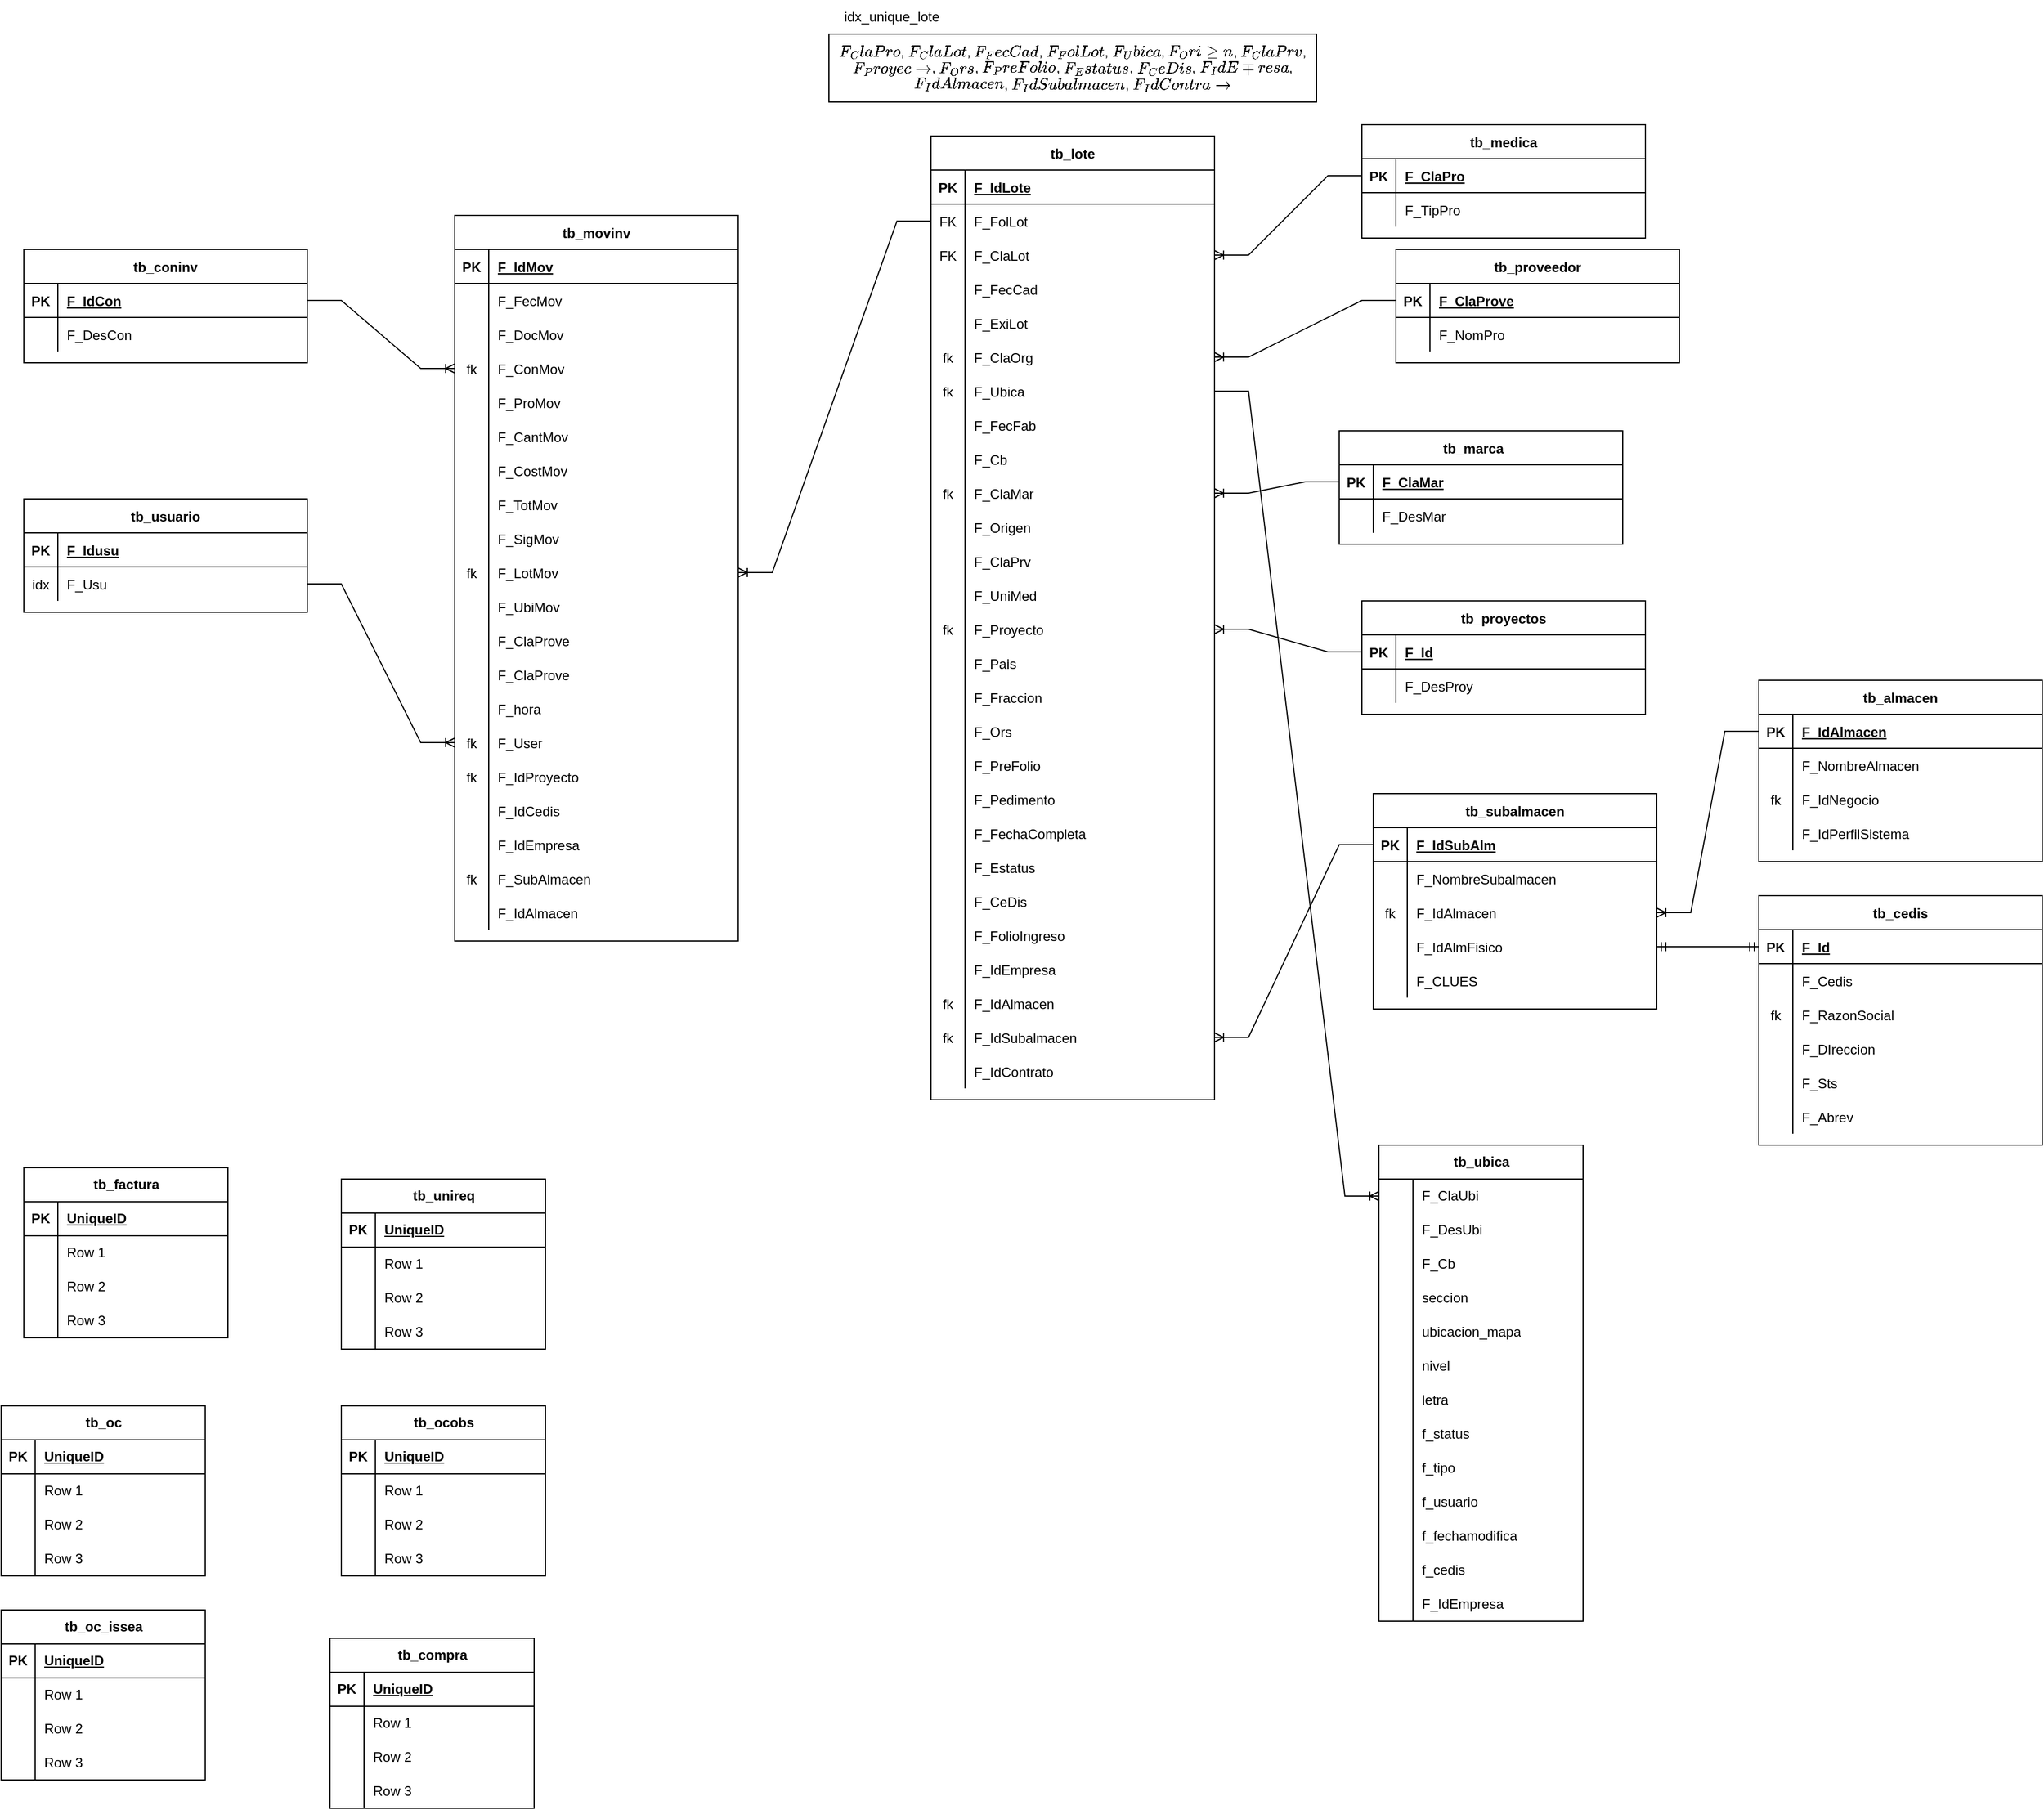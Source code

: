 <mxfile version="28.2.5">
  <diagram id="R2lEEEUBdFMjLlhIrx00" name="Page-1">
    <mxGraphModel dx="3200" dy="2420" grid="1" gridSize="10" guides="1" tooltips="1" connect="1" arrows="1" fold="1" page="1" pageScale="1" pageWidth="850" pageHeight="1100" math="0" shadow="0" extFonts="Permanent Marker^https://fonts.googleapis.com/css?family=Permanent+Marker">
      <root>
        <mxCell id="0" />
        <mxCell id="1" parent="0" />
        <mxCell id="C-vyLk0tnHw3VtMMgP7b-2" value="tb_lote" style="shape=table;startSize=30;container=1;collapsible=1;childLayout=tableLayout;fixedRows=1;rowLines=0;fontStyle=1;align=center;resizeLast=1;" parent="1" vertex="1">
          <mxGeometry x="990" y="-910" width="250" height="850" as="geometry" />
        </mxCell>
        <mxCell id="C-vyLk0tnHw3VtMMgP7b-3" value="" style="shape=partialRectangle;collapsible=0;dropTarget=0;pointerEvents=0;fillColor=none;points=[[0,0.5],[1,0.5]];portConstraint=eastwest;top=0;left=0;right=0;bottom=1;" parent="C-vyLk0tnHw3VtMMgP7b-2" vertex="1">
          <mxGeometry y="30" width="250" height="30" as="geometry" />
        </mxCell>
        <mxCell id="C-vyLk0tnHw3VtMMgP7b-4" value="PK" style="shape=partialRectangle;overflow=hidden;connectable=0;fillColor=none;top=0;left=0;bottom=0;right=0;fontStyle=1;" parent="C-vyLk0tnHw3VtMMgP7b-3" vertex="1">
          <mxGeometry width="30" height="30" as="geometry">
            <mxRectangle width="30" height="30" as="alternateBounds" />
          </mxGeometry>
        </mxCell>
        <mxCell id="C-vyLk0tnHw3VtMMgP7b-5" value="F_IdLote " style="shape=partialRectangle;overflow=hidden;connectable=0;fillColor=none;top=0;left=0;bottom=0;right=0;align=left;spacingLeft=6;fontStyle=5;" parent="C-vyLk0tnHw3VtMMgP7b-3" vertex="1">
          <mxGeometry x="30" width="220" height="30" as="geometry">
            <mxRectangle width="220" height="30" as="alternateBounds" />
          </mxGeometry>
        </mxCell>
        <mxCell id="C-vyLk0tnHw3VtMMgP7b-6" value="" style="shape=partialRectangle;collapsible=0;dropTarget=0;pointerEvents=0;fillColor=none;points=[[0,0.5],[1,0.5]];portConstraint=eastwest;top=0;left=0;right=0;bottom=0;" parent="C-vyLk0tnHw3VtMMgP7b-2" vertex="1">
          <mxGeometry y="60" width="250" height="30" as="geometry" />
        </mxCell>
        <mxCell id="C-vyLk0tnHw3VtMMgP7b-7" value="FK" style="shape=partialRectangle;overflow=hidden;connectable=0;fillColor=none;top=0;left=0;bottom=0;right=0;" parent="C-vyLk0tnHw3VtMMgP7b-6" vertex="1">
          <mxGeometry width="30" height="30" as="geometry">
            <mxRectangle width="30" height="30" as="alternateBounds" />
          </mxGeometry>
        </mxCell>
        <mxCell id="C-vyLk0tnHw3VtMMgP7b-8" value="F_FolLot" style="shape=partialRectangle;overflow=hidden;connectable=0;fillColor=none;top=0;left=0;bottom=0;right=0;align=left;spacingLeft=6;" parent="C-vyLk0tnHw3VtMMgP7b-6" vertex="1">
          <mxGeometry x="30" width="220" height="30" as="geometry">
            <mxRectangle width="220" height="30" as="alternateBounds" />
          </mxGeometry>
        </mxCell>
        <mxCell id="C-vyLk0tnHw3VtMMgP7b-9" value="" style="shape=partialRectangle;collapsible=0;dropTarget=0;pointerEvents=0;fillColor=none;points=[[0,0.5],[1,0.5]];portConstraint=eastwest;top=0;left=0;right=0;bottom=0;" parent="C-vyLk0tnHw3VtMMgP7b-2" vertex="1">
          <mxGeometry y="90" width="250" height="30" as="geometry" />
        </mxCell>
        <mxCell id="C-vyLk0tnHw3VtMMgP7b-10" value="FK" style="shape=partialRectangle;overflow=hidden;connectable=0;fillColor=none;top=0;left=0;bottom=0;right=0;" parent="C-vyLk0tnHw3VtMMgP7b-9" vertex="1">
          <mxGeometry width="30" height="30" as="geometry">
            <mxRectangle width="30" height="30" as="alternateBounds" />
          </mxGeometry>
        </mxCell>
        <mxCell id="C-vyLk0tnHw3VtMMgP7b-11" value="F_ClaLot" style="shape=partialRectangle;overflow=hidden;connectable=0;fillColor=none;top=0;left=0;bottom=0;right=0;align=left;spacingLeft=6;" parent="C-vyLk0tnHw3VtMMgP7b-9" vertex="1">
          <mxGeometry x="30" width="220" height="30" as="geometry">
            <mxRectangle width="220" height="30" as="alternateBounds" />
          </mxGeometry>
        </mxCell>
        <mxCell id="Mk-HMv59uLSTdlvON0sR-57" value="" style="shape=partialRectangle;collapsible=0;dropTarget=0;pointerEvents=0;fillColor=none;points=[[0,0.5],[1,0.5]];portConstraint=eastwest;top=0;left=0;right=0;bottom=0;" parent="C-vyLk0tnHw3VtMMgP7b-2" vertex="1">
          <mxGeometry y="120" width="250" height="30" as="geometry" />
        </mxCell>
        <mxCell id="Mk-HMv59uLSTdlvON0sR-58" value="" style="shape=partialRectangle;overflow=hidden;connectable=0;fillColor=none;top=0;left=0;bottom=0;right=0;" parent="Mk-HMv59uLSTdlvON0sR-57" vertex="1">
          <mxGeometry width="30" height="30" as="geometry">
            <mxRectangle width="30" height="30" as="alternateBounds" />
          </mxGeometry>
        </mxCell>
        <mxCell id="Mk-HMv59uLSTdlvON0sR-59" value="F_FecCad" style="shape=partialRectangle;overflow=hidden;connectable=0;fillColor=none;top=0;left=0;bottom=0;right=0;align=left;spacingLeft=6;" parent="Mk-HMv59uLSTdlvON0sR-57" vertex="1">
          <mxGeometry x="30" width="220" height="30" as="geometry">
            <mxRectangle width="220" height="30" as="alternateBounds" />
          </mxGeometry>
        </mxCell>
        <mxCell id="Mk-HMv59uLSTdlvON0sR-60" value="" style="shape=partialRectangle;collapsible=0;dropTarget=0;pointerEvents=0;fillColor=none;points=[[0,0.5],[1,0.5]];portConstraint=eastwest;top=0;left=0;right=0;bottom=0;" parent="C-vyLk0tnHw3VtMMgP7b-2" vertex="1">
          <mxGeometry y="150" width="250" height="30" as="geometry" />
        </mxCell>
        <mxCell id="Mk-HMv59uLSTdlvON0sR-61" value="" style="shape=partialRectangle;overflow=hidden;connectable=0;fillColor=none;top=0;left=0;bottom=0;right=0;" parent="Mk-HMv59uLSTdlvON0sR-60" vertex="1">
          <mxGeometry width="30" height="30" as="geometry">
            <mxRectangle width="30" height="30" as="alternateBounds" />
          </mxGeometry>
        </mxCell>
        <mxCell id="Mk-HMv59uLSTdlvON0sR-62" value="F_ExiLot" style="shape=partialRectangle;overflow=hidden;connectable=0;fillColor=none;top=0;left=0;bottom=0;right=0;align=left;spacingLeft=6;" parent="Mk-HMv59uLSTdlvON0sR-60" vertex="1">
          <mxGeometry x="30" width="220" height="30" as="geometry">
            <mxRectangle width="220" height="30" as="alternateBounds" />
          </mxGeometry>
        </mxCell>
        <mxCell id="Mk-HMv59uLSTdlvON0sR-63" value="" style="shape=partialRectangle;collapsible=0;dropTarget=0;pointerEvents=0;fillColor=none;points=[[0,0.5],[1,0.5]];portConstraint=eastwest;top=0;left=0;right=0;bottom=0;" parent="C-vyLk0tnHw3VtMMgP7b-2" vertex="1">
          <mxGeometry y="180" width="250" height="30" as="geometry" />
        </mxCell>
        <mxCell id="Mk-HMv59uLSTdlvON0sR-64" value="fk" style="shape=partialRectangle;overflow=hidden;connectable=0;fillColor=none;top=0;left=0;bottom=0;right=0;" parent="Mk-HMv59uLSTdlvON0sR-63" vertex="1">
          <mxGeometry width="30" height="30" as="geometry">
            <mxRectangle width="30" height="30" as="alternateBounds" />
          </mxGeometry>
        </mxCell>
        <mxCell id="Mk-HMv59uLSTdlvON0sR-65" value="F_ClaOrg" style="shape=partialRectangle;overflow=hidden;connectable=0;fillColor=none;top=0;left=0;bottom=0;right=0;align=left;spacingLeft=6;" parent="Mk-HMv59uLSTdlvON0sR-63" vertex="1">
          <mxGeometry x="30" width="220" height="30" as="geometry">
            <mxRectangle width="220" height="30" as="alternateBounds" />
          </mxGeometry>
        </mxCell>
        <mxCell id="Mk-HMv59uLSTdlvON0sR-66" value="" style="shape=partialRectangle;collapsible=0;dropTarget=0;pointerEvents=0;fillColor=none;points=[[0,0.5],[1,0.5]];portConstraint=eastwest;top=0;left=0;right=0;bottom=0;" parent="C-vyLk0tnHw3VtMMgP7b-2" vertex="1">
          <mxGeometry y="210" width="250" height="30" as="geometry" />
        </mxCell>
        <mxCell id="Mk-HMv59uLSTdlvON0sR-67" value="fk" style="shape=partialRectangle;overflow=hidden;connectable=0;fillColor=none;top=0;left=0;bottom=0;right=0;" parent="Mk-HMv59uLSTdlvON0sR-66" vertex="1">
          <mxGeometry width="30" height="30" as="geometry">
            <mxRectangle width="30" height="30" as="alternateBounds" />
          </mxGeometry>
        </mxCell>
        <mxCell id="Mk-HMv59uLSTdlvON0sR-68" value="F_Ubica" style="shape=partialRectangle;overflow=hidden;connectable=0;fillColor=none;top=0;left=0;bottom=0;right=0;align=left;spacingLeft=6;" parent="Mk-HMv59uLSTdlvON0sR-66" vertex="1">
          <mxGeometry x="30" width="220" height="30" as="geometry">
            <mxRectangle width="220" height="30" as="alternateBounds" />
          </mxGeometry>
        </mxCell>
        <mxCell id="Mk-HMv59uLSTdlvON0sR-69" value="" style="shape=partialRectangle;collapsible=0;dropTarget=0;pointerEvents=0;fillColor=none;points=[[0,0.5],[1,0.5]];portConstraint=eastwest;top=0;left=0;right=0;bottom=0;" parent="C-vyLk0tnHw3VtMMgP7b-2" vertex="1">
          <mxGeometry y="240" width="250" height="30" as="geometry" />
        </mxCell>
        <mxCell id="Mk-HMv59uLSTdlvON0sR-70" value="" style="shape=partialRectangle;overflow=hidden;connectable=0;fillColor=none;top=0;left=0;bottom=0;right=0;" parent="Mk-HMv59uLSTdlvON0sR-69" vertex="1">
          <mxGeometry width="30" height="30" as="geometry">
            <mxRectangle width="30" height="30" as="alternateBounds" />
          </mxGeometry>
        </mxCell>
        <mxCell id="Mk-HMv59uLSTdlvON0sR-71" value="F_FecFab" style="shape=partialRectangle;overflow=hidden;connectable=0;fillColor=none;top=0;left=0;bottom=0;right=0;align=left;spacingLeft=6;" parent="Mk-HMv59uLSTdlvON0sR-69" vertex="1">
          <mxGeometry x="30" width="220" height="30" as="geometry">
            <mxRectangle width="220" height="30" as="alternateBounds" />
          </mxGeometry>
        </mxCell>
        <mxCell id="Mk-HMv59uLSTdlvON0sR-72" value="" style="shape=partialRectangle;collapsible=0;dropTarget=0;pointerEvents=0;fillColor=none;points=[[0,0.5],[1,0.5]];portConstraint=eastwest;top=0;left=0;right=0;bottom=0;" parent="C-vyLk0tnHw3VtMMgP7b-2" vertex="1">
          <mxGeometry y="270" width="250" height="30" as="geometry" />
        </mxCell>
        <mxCell id="Mk-HMv59uLSTdlvON0sR-73" value="" style="shape=partialRectangle;overflow=hidden;connectable=0;fillColor=none;top=0;left=0;bottom=0;right=0;" parent="Mk-HMv59uLSTdlvON0sR-72" vertex="1">
          <mxGeometry width="30" height="30" as="geometry">
            <mxRectangle width="30" height="30" as="alternateBounds" />
          </mxGeometry>
        </mxCell>
        <mxCell id="Mk-HMv59uLSTdlvON0sR-74" value="F_Cb" style="shape=partialRectangle;overflow=hidden;connectable=0;fillColor=none;top=0;left=0;bottom=0;right=0;align=left;spacingLeft=6;" parent="Mk-HMv59uLSTdlvON0sR-72" vertex="1">
          <mxGeometry x="30" width="220" height="30" as="geometry">
            <mxRectangle width="220" height="30" as="alternateBounds" />
          </mxGeometry>
        </mxCell>
        <mxCell id="Mk-HMv59uLSTdlvON0sR-75" value="" style="shape=partialRectangle;collapsible=0;dropTarget=0;pointerEvents=0;fillColor=none;points=[[0,0.5],[1,0.5]];portConstraint=eastwest;top=0;left=0;right=0;bottom=0;" parent="C-vyLk0tnHw3VtMMgP7b-2" vertex="1">
          <mxGeometry y="300" width="250" height="30" as="geometry" />
        </mxCell>
        <mxCell id="Mk-HMv59uLSTdlvON0sR-76" value="fk" style="shape=partialRectangle;overflow=hidden;connectable=0;fillColor=none;top=0;left=0;bottom=0;right=0;" parent="Mk-HMv59uLSTdlvON0sR-75" vertex="1">
          <mxGeometry width="30" height="30" as="geometry">
            <mxRectangle width="30" height="30" as="alternateBounds" />
          </mxGeometry>
        </mxCell>
        <mxCell id="Mk-HMv59uLSTdlvON0sR-77" value="F_ClaMar" style="shape=partialRectangle;overflow=hidden;connectable=0;fillColor=none;top=0;left=0;bottom=0;right=0;align=left;spacingLeft=6;" parent="Mk-HMv59uLSTdlvON0sR-75" vertex="1">
          <mxGeometry x="30" width="220" height="30" as="geometry">
            <mxRectangle width="220" height="30" as="alternateBounds" />
          </mxGeometry>
        </mxCell>
        <mxCell id="Mk-HMv59uLSTdlvON0sR-78" value="" style="shape=partialRectangle;collapsible=0;dropTarget=0;pointerEvents=0;fillColor=none;points=[[0,0.5],[1,0.5]];portConstraint=eastwest;top=0;left=0;right=0;bottom=0;" parent="C-vyLk0tnHw3VtMMgP7b-2" vertex="1">
          <mxGeometry y="330" width="250" height="30" as="geometry" />
        </mxCell>
        <mxCell id="Mk-HMv59uLSTdlvON0sR-79" value="" style="shape=partialRectangle;overflow=hidden;connectable=0;fillColor=none;top=0;left=0;bottom=0;right=0;" parent="Mk-HMv59uLSTdlvON0sR-78" vertex="1">
          <mxGeometry width="30" height="30" as="geometry">
            <mxRectangle width="30" height="30" as="alternateBounds" />
          </mxGeometry>
        </mxCell>
        <mxCell id="Mk-HMv59uLSTdlvON0sR-80" value="F_Origen" style="shape=partialRectangle;overflow=hidden;connectable=0;fillColor=none;top=0;left=0;bottom=0;right=0;align=left;spacingLeft=6;" parent="Mk-HMv59uLSTdlvON0sR-78" vertex="1">
          <mxGeometry x="30" width="220" height="30" as="geometry">
            <mxRectangle width="220" height="30" as="alternateBounds" />
          </mxGeometry>
        </mxCell>
        <mxCell id="Mk-HMv59uLSTdlvON0sR-81" value="" style="shape=partialRectangle;collapsible=0;dropTarget=0;pointerEvents=0;fillColor=none;points=[[0,0.5],[1,0.5]];portConstraint=eastwest;top=0;left=0;right=0;bottom=0;" parent="C-vyLk0tnHw3VtMMgP7b-2" vertex="1">
          <mxGeometry y="360" width="250" height="30" as="geometry" />
        </mxCell>
        <mxCell id="Mk-HMv59uLSTdlvON0sR-82" value="" style="shape=partialRectangle;overflow=hidden;connectable=0;fillColor=none;top=0;left=0;bottom=0;right=0;" parent="Mk-HMv59uLSTdlvON0sR-81" vertex="1">
          <mxGeometry width="30" height="30" as="geometry">
            <mxRectangle width="30" height="30" as="alternateBounds" />
          </mxGeometry>
        </mxCell>
        <mxCell id="Mk-HMv59uLSTdlvON0sR-83" value="F_ClaPrv" style="shape=partialRectangle;overflow=hidden;connectable=0;fillColor=none;top=0;left=0;bottom=0;right=0;align=left;spacingLeft=6;" parent="Mk-HMv59uLSTdlvON0sR-81" vertex="1">
          <mxGeometry x="30" width="220" height="30" as="geometry">
            <mxRectangle width="220" height="30" as="alternateBounds" />
          </mxGeometry>
        </mxCell>
        <mxCell id="Mk-HMv59uLSTdlvON0sR-84" value="" style="shape=partialRectangle;collapsible=0;dropTarget=0;pointerEvents=0;fillColor=none;points=[[0,0.5],[1,0.5]];portConstraint=eastwest;top=0;left=0;right=0;bottom=0;" parent="C-vyLk0tnHw3VtMMgP7b-2" vertex="1">
          <mxGeometry y="390" width="250" height="30" as="geometry" />
        </mxCell>
        <mxCell id="Mk-HMv59uLSTdlvON0sR-85" value="" style="shape=partialRectangle;overflow=hidden;connectable=0;fillColor=none;top=0;left=0;bottom=0;right=0;" parent="Mk-HMv59uLSTdlvON0sR-84" vertex="1">
          <mxGeometry width="30" height="30" as="geometry">
            <mxRectangle width="30" height="30" as="alternateBounds" />
          </mxGeometry>
        </mxCell>
        <mxCell id="Mk-HMv59uLSTdlvON0sR-86" value="F_UniMed" style="shape=partialRectangle;overflow=hidden;connectable=0;fillColor=none;top=0;left=0;bottom=0;right=0;align=left;spacingLeft=6;" parent="Mk-HMv59uLSTdlvON0sR-84" vertex="1">
          <mxGeometry x="30" width="220" height="30" as="geometry">
            <mxRectangle width="220" height="30" as="alternateBounds" />
          </mxGeometry>
        </mxCell>
        <mxCell id="Mk-HMv59uLSTdlvON0sR-87" value="" style="shape=partialRectangle;collapsible=0;dropTarget=0;pointerEvents=0;fillColor=none;points=[[0,0.5],[1,0.5]];portConstraint=eastwest;top=0;left=0;right=0;bottom=0;" parent="C-vyLk0tnHw3VtMMgP7b-2" vertex="1">
          <mxGeometry y="420" width="250" height="30" as="geometry" />
        </mxCell>
        <mxCell id="Mk-HMv59uLSTdlvON0sR-88" value="fk" style="shape=partialRectangle;overflow=hidden;connectable=0;fillColor=none;top=0;left=0;bottom=0;right=0;" parent="Mk-HMv59uLSTdlvON0sR-87" vertex="1">
          <mxGeometry width="30" height="30" as="geometry">
            <mxRectangle width="30" height="30" as="alternateBounds" />
          </mxGeometry>
        </mxCell>
        <mxCell id="Mk-HMv59uLSTdlvON0sR-89" value="F_Proyecto" style="shape=partialRectangle;overflow=hidden;connectable=0;fillColor=none;top=0;left=0;bottom=0;right=0;align=left;spacingLeft=6;" parent="Mk-HMv59uLSTdlvON0sR-87" vertex="1">
          <mxGeometry x="30" width="220" height="30" as="geometry">
            <mxRectangle width="220" height="30" as="alternateBounds" />
          </mxGeometry>
        </mxCell>
        <mxCell id="Mk-HMv59uLSTdlvON0sR-90" value="" style="shape=partialRectangle;collapsible=0;dropTarget=0;pointerEvents=0;fillColor=none;points=[[0,0.5],[1,0.5]];portConstraint=eastwest;top=0;left=0;right=0;bottom=0;" parent="C-vyLk0tnHw3VtMMgP7b-2" vertex="1">
          <mxGeometry y="450" width="250" height="30" as="geometry" />
        </mxCell>
        <mxCell id="Mk-HMv59uLSTdlvON0sR-91" value="" style="shape=partialRectangle;overflow=hidden;connectable=0;fillColor=none;top=0;left=0;bottom=0;right=0;" parent="Mk-HMv59uLSTdlvON0sR-90" vertex="1">
          <mxGeometry width="30" height="30" as="geometry">
            <mxRectangle width="30" height="30" as="alternateBounds" />
          </mxGeometry>
        </mxCell>
        <mxCell id="Mk-HMv59uLSTdlvON0sR-92" value="F_Pais" style="shape=partialRectangle;overflow=hidden;connectable=0;fillColor=none;top=0;left=0;bottom=0;right=0;align=left;spacingLeft=6;" parent="Mk-HMv59uLSTdlvON0sR-90" vertex="1">
          <mxGeometry x="30" width="220" height="30" as="geometry">
            <mxRectangle width="220" height="30" as="alternateBounds" />
          </mxGeometry>
        </mxCell>
        <mxCell id="Mk-HMv59uLSTdlvON0sR-93" value="" style="shape=partialRectangle;collapsible=0;dropTarget=0;pointerEvents=0;fillColor=none;points=[[0,0.5],[1,0.5]];portConstraint=eastwest;top=0;left=0;right=0;bottom=0;" parent="C-vyLk0tnHw3VtMMgP7b-2" vertex="1">
          <mxGeometry y="480" width="250" height="30" as="geometry" />
        </mxCell>
        <mxCell id="Mk-HMv59uLSTdlvON0sR-94" value="" style="shape=partialRectangle;overflow=hidden;connectable=0;fillColor=none;top=0;left=0;bottom=0;right=0;" parent="Mk-HMv59uLSTdlvON0sR-93" vertex="1">
          <mxGeometry width="30" height="30" as="geometry">
            <mxRectangle width="30" height="30" as="alternateBounds" />
          </mxGeometry>
        </mxCell>
        <mxCell id="Mk-HMv59uLSTdlvON0sR-95" value="F_Fraccion" style="shape=partialRectangle;overflow=hidden;connectable=0;fillColor=none;top=0;left=0;bottom=0;right=0;align=left;spacingLeft=6;" parent="Mk-HMv59uLSTdlvON0sR-93" vertex="1">
          <mxGeometry x="30" width="220" height="30" as="geometry">
            <mxRectangle width="220" height="30" as="alternateBounds" />
          </mxGeometry>
        </mxCell>
        <mxCell id="Mk-HMv59uLSTdlvON0sR-96" value="" style="shape=partialRectangle;collapsible=0;dropTarget=0;pointerEvents=0;fillColor=none;points=[[0,0.5],[1,0.5]];portConstraint=eastwest;top=0;left=0;right=0;bottom=0;" parent="C-vyLk0tnHw3VtMMgP7b-2" vertex="1">
          <mxGeometry y="510" width="250" height="30" as="geometry" />
        </mxCell>
        <mxCell id="Mk-HMv59uLSTdlvON0sR-97" value="" style="shape=partialRectangle;overflow=hidden;connectable=0;fillColor=none;top=0;left=0;bottom=0;right=0;" parent="Mk-HMv59uLSTdlvON0sR-96" vertex="1">
          <mxGeometry width="30" height="30" as="geometry">
            <mxRectangle width="30" height="30" as="alternateBounds" />
          </mxGeometry>
        </mxCell>
        <mxCell id="Mk-HMv59uLSTdlvON0sR-98" value="F_Ors" style="shape=partialRectangle;overflow=hidden;connectable=0;fillColor=none;top=0;left=0;bottom=0;right=0;align=left;spacingLeft=6;" parent="Mk-HMv59uLSTdlvON0sR-96" vertex="1">
          <mxGeometry x="30" width="220" height="30" as="geometry">
            <mxRectangle width="220" height="30" as="alternateBounds" />
          </mxGeometry>
        </mxCell>
        <mxCell id="Mk-HMv59uLSTdlvON0sR-99" value="" style="shape=partialRectangle;collapsible=0;dropTarget=0;pointerEvents=0;fillColor=none;points=[[0,0.5],[1,0.5]];portConstraint=eastwest;top=0;left=0;right=0;bottom=0;" parent="C-vyLk0tnHw3VtMMgP7b-2" vertex="1">
          <mxGeometry y="540" width="250" height="30" as="geometry" />
        </mxCell>
        <mxCell id="Mk-HMv59uLSTdlvON0sR-100" value="" style="shape=partialRectangle;overflow=hidden;connectable=0;fillColor=none;top=0;left=0;bottom=0;right=0;" parent="Mk-HMv59uLSTdlvON0sR-99" vertex="1">
          <mxGeometry width="30" height="30" as="geometry">
            <mxRectangle width="30" height="30" as="alternateBounds" />
          </mxGeometry>
        </mxCell>
        <mxCell id="Mk-HMv59uLSTdlvON0sR-101" value="F_PreFolio" style="shape=partialRectangle;overflow=hidden;connectable=0;fillColor=none;top=0;left=0;bottom=0;right=0;align=left;spacingLeft=6;" parent="Mk-HMv59uLSTdlvON0sR-99" vertex="1">
          <mxGeometry x="30" width="220" height="30" as="geometry">
            <mxRectangle width="220" height="30" as="alternateBounds" />
          </mxGeometry>
        </mxCell>
        <mxCell id="Mk-HMv59uLSTdlvON0sR-102" value="" style="shape=partialRectangle;collapsible=0;dropTarget=0;pointerEvents=0;fillColor=none;points=[[0,0.5],[1,0.5]];portConstraint=eastwest;top=0;left=0;right=0;bottom=0;" parent="C-vyLk0tnHw3VtMMgP7b-2" vertex="1">
          <mxGeometry y="570" width="250" height="30" as="geometry" />
        </mxCell>
        <mxCell id="Mk-HMv59uLSTdlvON0sR-103" value="" style="shape=partialRectangle;overflow=hidden;connectable=0;fillColor=none;top=0;left=0;bottom=0;right=0;" parent="Mk-HMv59uLSTdlvON0sR-102" vertex="1">
          <mxGeometry width="30" height="30" as="geometry">
            <mxRectangle width="30" height="30" as="alternateBounds" />
          </mxGeometry>
        </mxCell>
        <mxCell id="Mk-HMv59uLSTdlvON0sR-104" value="F_Pedimento" style="shape=partialRectangle;overflow=hidden;connectable=0;fillColor=none;top=0;left=0;bottom=0;right=0;align=left;spacingLeft=6;" parent="Mk-HMv59uLSTdlvON0sR-102" vertex="1">
          <mxGeometry x="30" width="220" height="30" as="geometry">
            <mxRectangle width="220" height="30" as="alternateBounds" />
          </mxGeometry>
        </mxCell>
        <mxCell id="Mk-HMv59uLSTdlvON0sR-105" value="" style="shape=partialRectangle;collapsible=0;dropTarget=0;pointerEvents=0;fillColor=none;points=[[0,0.5],[1,0.5]];portConstraint=eastwest;top=0;left=0;right=0;bottom=0;" parent="C-vyLk0tnHw3VtMMgP7b-2" vertex="1">
          <mxGeometry y="600" width="250" height="30" as="geometry" />
        </mxCell>
        <mxCell id="Mk-HMv59uLSTdlvON0sR-106" value="" style="shape=partialRectangle;overflow=hidden;connectable=0;fillColor=none;top=0;left=0;bottom=0;right=0;" parent="Mk-HMv59uLSTdlvON0sR-105" vertex="1">
          <mxGeometry width="30" height="30" as="geometry">
            <mxRectangle width="30" height="30" as="alternateBounds" />
          </mxGeometry>
        </mxCell>
        <mxCell id="Mk-HMv59uLSTdlvON0sR-107" value="F_FechaCompleta" style="shape=partialRectangle;overflow=hidden;connectable=0;fillColor=none;top=0;left=0;bottom=0;right=0;align=left;spacingLeft=6;" parent="Mk-HMv59uLSTdlvON0sR-105" vertex="1">
          <mxGeometry x="30" width="220" height="30" as="geometry">
            <mxRectangle width="220" height="30" as="alternateBounds" />
          </mxGeometry>
        </mxCell>
        <mxCell id="Mk-HMv59uLSTdlvON0sR-108" value="" style="shape=partialRectangle;collapsible=0;dropTarget=0;pointerEvents=0;fillColor=none;points=[[0,0.5],[1,0.5]];portConstraint=eastwest;top=0;left=0;right=0;bottom=0;" parent="C-vyLk0tnHw3VtMMgP7b-2" vertex="1">
          <mxGeometry y="630" width="250" height="30" as="geometry" />
        </mxCell>
        <mxCell id="Mk-HMv59uLSTdlvON0sR-109" value="" style="shape=partialRectangle;overflow=hidden;connectable=0;fillColor=none;top=0;left=0;bottom=0;right=0;" parent="Mk-HMv59uLSTdlvON0sR-108" vertex="1">
          <mxGeometry width="30" height="30" as="geometry">
            <mxRectangle width="30" height="30" as="alternateBounds" />
          </mxGeometry>
        </mxCell>
        <mxCell id="Mk-HMv59uLSTdlvON0sR-110" value="F_Estatus" style="shape=partialRectangle;overflow=hidden;connectable=0;fillColor=none;top=0;left=0;bottom=0;right=0;align=left;spacingLeft=6;" parent="Mk-HMv59uLSTdlvON0sR-108" vertex="1">
          <mxGeometry x="30" width="220" height="30" as="geometry">
            <mxRectangle width="220" height="30" as="alternateBounds" />
          </mxGeometry>
        </mxCell>
        <mxCell id="Mk-HMv59uLSTdlvON0sR-111" value="" style="shape=partialRectangle;collapsible=0;dropTarget=0;pointerEvents=0;fillColor=none;points=[[0,0.5],[1,0.5]];portConstraint=eastwest;top=0;left=0;right=0;bottom=0;" parent="C-vyLk0tnHw3VtMMgP7b-2" vertex="1">
          <mxGeometry y="660" width="250" height="30" as="geometry" />
        </mxCell>
        <mxCell id="Mk-HMv59uLSTdlvON0sR-112" value="" style="shape=partialRectangle;overflow=hidden;connectable=0;fillColor=none;top=0;left=0;bottom=0;right=0;" parent="Mk-HMv59uLSTdlvON0sR-111" vertex="1">
          <mxGeometry width="30" height="30" as="geometry">
            <mxRectangle width="30" height="30" as="alternateBounds" />
          </mxGeometry>
        </mxCell>
        <mxCell id="Mk-HMv59uLSTdlvON0sR-113" value="F_CeDis" style="shape=partialRectangle;overflow=hidden;connectable=0;fillColor=none;top=0;left=0;bottom=0;right=0;align=left;spacingLeft=6;" parent="Mk-HMv59uLSTdlvON0sR-111" vertex="1">
          <mxGeometry x="30" width="220" height="30" as="geometry">
            <mxRectangle width="220" height="30" as="alternateBounds" />
          </mxGeometry>
        </mxCell>
        <mxCell id="Mk-HMv59uLSTdlvON0sR-114" value="" style="shape=partialRectangle;collapsible=0;dropTarget=0;pointerEvents=0;fillColor=none;points=[[0,0.5],[1,0.5]];portConstraint=eastwest;top=0;left=0;right=0;bottom=0;" parent="C-vyLk0tnHw3VtMMgP7b-2" vertex="1">
          <mxGeometry y="690" width="250" height="30" as="geometry" />
        </mxCell>
        <mxCell id="Mk-HMv59uLSTdlvON0sR-115" value="" style="shape=partialRectangle;overflow=hidden;connectable=0;fillColor=none;top=0;left=0;bottom=0;right=0;" parent="Mk-HMv59uLSTdlvON0sR-114" vertex="1">
          <mxGeometry width="30" height="30" as="geometry">
            <mxRectangle width="30" height="30" as="alternateBounds" />
          </mxGeometry>
        </mxCell>
        <mxCell id="Mk-HMv59uLSTdlvON0sR-116" value="F_FolioIngreso" style="shape=partialRectangle;overflow=hidden;connectable=0;fillColor=none;top=0;left=0;bottom=0;right=0;align=left;spacingLeft=6;" parent="Mk-HMv59uLSTdlvON0sR-114" vertex="1">
          <mxGeometry x="30" width="220" height="30" as="geometry">
            <mxRectangle width="220" height="30" as="alternateBounds" />
          </mxGeometry>
        </mxCell>
        <mxCell id="Mk-HMv59uLSTdlvON0sR-117" value="" style="shape=partialRectangle;collapsible=0;dropTarget=0;pointerEvents=0;fillColor=none;points=[[0,0.5],[1,0.5]];portConstraint=eastwest;top=0;left=0;right=0;bottom=0;" parent="C-vyLk0tnHw3VtMMgP7b-2" vertex="1">
          <mxGeometry y="720" width="250" height="30" as="geometry" />
        </mxCell>
        <mxCell id="Mk-HMv59uLSTdlvON0sR-118" value="" style="shape=partialRectangle;overflow=hidden;connectable=0;fillColor=none;top=0;left=0;bottom=0;right=0;" parent="Mk-HMv59uLSTdlvON0sR-117" vertex="1">
          <mxGeometry width="30" height="30" as="geometry">
            <mxRectangle width="30" height="30" as="alternateBounds" />
          </mxGeometry>
        </mxCell>
        <mxCell id="Mk-HMv59uLSTdlvON0sR-119" value="F_IdEmpresa" style="shape=partialRectangle;overflow=hidden;connectable=0;fillColor=none;top=0;left=0;bottom=0;right=0;align=left;spacingLeft=6;" parent="Mk-HMv59uLSTdlvON0sR-117" vertex="1">
          <mxGeometry x="30" width="220" height="30" as="geometry">
            <mxRectangle width="220" height="30" as="alternateBounds" />
          </mxGeometry>
        </mxCell>
        <mxCell id="Mk-HMv59uLSTdlvON0sR-120" value="" style="shape=partialRectangle;collapsible=0;dropTarget=0;pointerEvents=0;fillColor=none;points=[[0,0.5],[1,0.5]];portConstraint=eastwest;top=0;left=0;right=0;bottom=0;" parent="C-vyLk0tnHw3VtMMgP7b-2" vertex="1">
          <mxGeometry y="750" width="250" height="30" as="geometry" />
        </mxCell>
        <mxCell id="Mk-HMv59uLSTdlvON0sR-121" value="fk" style="shape=partialRectangle;overflow=hidden;connectable=0;fillColor=none;top=0;left=0;bottom=0;right=0;" parent="Mk-HMv59uLSTdlvON0sR-120" vertex="1">
          <mxGeometry width="30" height="30" as="geometry">
            <mxRectangle width="30" height="30" as="alternateBounds" />
          </mxGeometry>
        </mxCell>
        <mxCell id="Mk-HMv59uLSTdlvON0sR-122" value="F_IdAlmacen" style="shape=partialRectangle;overflow=hidden;connectable=0;fillColor=none;top=0;left=0;bottom=0;right=0;align=left;spacingLeft=6;" parent="Mk-HMv59uLSTdlvON0sR-120" vertex="1">
          <mxGeometry x="30" width="220" height="30" as="geometry">
            <mxRectangle width="220" height="30" as="alternateBounds" />
          </mxGeometry>
        </mxCell>
        <mxCell id="Mk-HMv59uLSTdlvON0sR-123" value="" style="shape=partialRectangle;collapsible=0;dropTarget=0;pointerEvents=0;fillColor=none;points=[[0,0.5],[1,0.5]];portConstraint=eastwest;top=0;left=0;right=0;bottom=0;" parent="C-vyLk0tnHw3VtMMgP7b-2" vertex="1">
          <mxGeometry y="780" width="250" height="30" as="geometry" />
        </mxCell>
        <mxCell id="Mk-HMv59uLSTdlvON0sR-124" value="fk" style="shape=partialRectangle;overflow=hidden;connectable=0;fillColor=none;top=0;left=0;bottom=0;right=0;" parent="Mk-HMv59uLSTdlvON0sR-123" vertex="1">
          <mxGeometry width="30" height="30" as="geometry">
            <mxRectangle width="30" height="30" as="alternateBounds" />
          </mxGeometry>
        </mxCell>
        <mxCell id="Mk-HMv59uLSTdlvON0sR-125" value="F_IdSubalmacen" style="shape=partialRectangle;overflow=hidden;connectable=0;fillColor=none;top=0;left=0;bottom=0;right=0;align=left;spacingLeft=6;" parent="Mk-HMv59uLSTdlvON0sR-123" vertex="1">
          <mxGeometry x="30" width="220" height="30" as="geometry">
            <mxRectangle width="220" height="30" as="alternateBounds" />
          </mxGeometry>
        </mxCell>
        <mxCell id="Mk-HMv59uLSTdlvON0sR-126" value="" style="shape=partialRectangle;collapsible=0;dropTarget=0;pointerEvents=0;fillColor=none;points=[[0,0.5],[1,0.5]];portConstraint=eastwest;top=0;left=0;right=0;bottom=0;" parent="C-vyLk0tnHw3VtMMgP7b-2" vertex="1">
          <mxGeometry y="810" width="250" height="30" as="geometry" />
        </mxCell>
        <mxCell id="Mk-HMv59uLSTdlvON0sR-127" value="" style="shape=partialRectangle;overflow=hidden;connectable=0;fillColor=none;top=0;left=0;bottom=0;right=0;" parent="Mk-HMv59uLSTdlvON0sR-126" vertex="1">
          <mxGeometry width="30" height="30" as="geometry">
            <mxRectangle width="30" height="30" as="alternateBounds" />
          </mxGeometry>
        </mxCell>
        <mxCell id="Mk-HMv59uLSTdlvON0sR-128" value="F_IdContrato" style="shape=partialRectangle;overflow=hidden;connectable=0;fillColor=none;top=0;left=0;bottom=0;right=0;align=left;spacingLeft=6;" parent="Mk-HMv59uLSTdlvON0sR-126" vertex="1">
          <mxGeometry x="30" width="220" height="30" as="geometry">
            <mxRectangle width="220" height="30" as="alternateBounds" />
          </mxGeometry>
        </mxCell>
        <mxCell id="C-vyLk0tnHw3VtMMgP7b-13" value="tb_coninv" style="shape=table;startSize=30;container=1;collapsible=1;childLayout=tableLayout;fixedRows=1;rowLines=0;fontStyle=1;align=center;resizeLast=1;" parent="1" vertex="1">
          <mxGeometry x="190" y="-810" width="250" height="100" as="geometry" />
        </mxCell>
        <mxCell id="C-vyLk0tnHw3VtMMgP7b-14" value="" style="shape=partialRectangle;collapsible=0;dropTarget=0;pointerEvents=0;fillColor=none;points=[[0,0.5],[1,0.5]];portConstraint=eastwest;top=0;left=0;right=0;bottom=1;" parent="C-vyLk0tnHw3VtMMgP7b-13" vertex="1">
          <mxGeometry y="30" width="250" height="30" as="geometry" />
        </mxCell>
        <mxCell id="C-vyLk0tnHw3VtMMgP7b-15" value="PK" style="shape=partialRectangle;overflow=hidden;connectable=0;fillColor=none;top=0;left=0;bottom=0;right=0;fontStyle=1;" parent="C-vyLk0tnHw3VtMMgP7b-14" vertex="1">
          <mxGeometry width="30" height="30" as="geometry">
            <mxRectangle width="30" height="30" as="alternateBounds" />
          </mxGeometry>
        </mxCell>
        <mxCell id="C-vyLk0tnHw3VtMMgP7b-16" value="F_IdCon" style="shape=partialRectangle;overflow=hidden;connectable=0;fillColor=none;top=0;left=0;bottom=0;right=0;align=left;spacingLeft=6;fontStyle=5;" parent="C-vyLk0tnHw3VtMMgP7b-14" vertex="1">
          <mxGeometry x="30" width="220" height="30" as="geometry">
            <mxRectangle width="220" height="30" as="alternateBounds" />
          </mxGeometry>
        </mxCell>
        <mxCell id="C-vyLk0tnHw3VtMMgP7b-17" value="" style="shape=partialRectangle;collapsible=0;dropTarget=0;pointerEvents=0;fillColor=none;points=[[0,0.5],[1,0.5]];portConstraint=eastwest;top=0;left=0;right=0;bottom=0;" parent="C-vyLk0tnHw3VtMMgP7b-13" vertex="1">
          <mxGeometry y="60" width="250" height="30" as="geometry" />
        </mxCell>
        <mxCell id="C-vyLk0tnHw3VtMMgP7b-18" value="" style="shape=partialRectangle;overflow=hidden;connectable=0;fillColor=none;top=0;left=0;bottom=0;right=0;" parent="C-vyLk0tnHw3VtMMgP7b-17" vertex="1">
          <mxGeometry width="30" height="30" as="geometry">
            <mxRectangle width="30" height="30" as="alternateBounds" />
          </mxGeometry>
        </mxCell>
        <mxCell id="C-vyLk0tnHw3VtMMgP7b-19" value="F_DesCon" style="shape=partialRectangle;overflow=hidden;connectable=0;fillColor=none;top=0;left=0;bottom=0;right=0;align=left;spacingLeft=6;" parent="C-vyLk0tnHw3VtMMgP7b-17" vertex="1">
          <mxGeometry x="30" width="220" height="30" as="geometry">
            <mxRectangle width="220" height="30" as="alternateBounds" />
          </mxGeometry>
        </mxCell>
        <mxCell id="C-vyLk0tnHw3VtMMgP7b-23" value="tb_movinv" style="shape=table;startSize=30;container=1;collapsible=1;childLayout=tableLayout;fixedRows=1;rowLines=0;fontStyle=1;align=center;resizeLast=1;" parent="1" vertex="1">
          <mxGeometry x="570" y="-840" width="250" height="640" as="geometry" />
        </mxCell>
        <mxCell id="C-vyLk0tnHw3VtMMgP7b-24" value="" style="shape=partialRectangle;collapsible=0;dropTarget=0;pointerEvents=0;fillColor=none;points=[[0,0.5],[1,0.5]];portConstraint=eastwest;top=0;left=0;right=0;bottom=1;" parent="C-vyLk0tnHw3VtMMgP7b-23" vertex="1">
          <mxGeometry y="30" width="250" height="30" as="geometry" />
        </mxCell>
        <mxCell id="C-vyLk0tnHw3VtMMgP7b-25" value="PK" style="shape=partialRectangle;overflow=hidden;connectable=0;fillColor=none;top=0;left=0;bottom=0;right=0;fontStyle=1;" parent="C-vyLk0tnHw3VtMMgP7b-24" vertex="1">
          <mxGeometry width="30" height="30" as="geometry">
            <mxRectangle width="30" height="30" as="alternateBounds" />
          </mxGeometry>
        </mxCell>
        <mxCell id="C-vyLk0tnHw3VtMMgP7b-26" value="F_IdMov" style="shape=partialRectangle;overflow=hidden;connectable=0;fillColor=none;top=0;left=0;bottom=0;right=0;align=left;spacingLeft=6;fontStyle=5;" parent="C-vyLk0tnHw3VtMMgP7b-24" vertex="1">
          <mxGeometry x="30" width="220" height="30" as="geometry">
            <mxRectangle width="220" height="30" as="alternateBounds" />
          </mxGeometry>
        </mxCell>
        <mxCell id="C-vyLk0tnHw3VtMMgP7b-27" value="" style="shape=partialRectangle;collapsible=0;dropTarget=0;pointerEvents=0;fillColor=none;points=[[0,0.5],[1,0.5]];portConstraint=eastwest;top=0;left=0;right=0;bottom=0;" parent="C-vyLk0tnHw3VtMMgP7b-23" vertex="1">
          <mxGeometry y="60" width="250" height="30" as="geometry" />
        </mxCell>
        <mxCell id="C-vyLk0tnHw3VtMMgP7b-28" value="" style="shape=partialRectangle;overflow=hidden;connectable=0;fillColor=none;top=0;left=0;bottom=0;right=0;" parent="C-vyLk0tnHw3VtMMgP7b-27" vertex="1">
          <mxGeometry width="30" height="30" as="geometry">
            <mxRectangle width="30" height="30" as="alternateBounds" />
          </mxGeometry>
        </mxCell>
        <mxCell id="C-vyLk0tnHw3VtMMgP7b-29" value="F_FecMov" style="shape=partialRectangle;overflow=hidden;connectable=0;fillColor=none;top=0;left=0;bottom=0;right=0;align=left;spacingLeft=6;" parent="C-vyLk0tnHw3VtMMgP7b-27" vertex="1">
          <mxGeometry x="30" width="220" height="30" as="geometry">
            <mxRectangle width="220" height="30" as="alternateBounds" />
          </mxGeometry>
        </mxCell>
        <mxCell id="Mk-HMv59uLSTdlvON0sR-2" value="" style="shape=partialRectangle;collapsible=0;dropTarget=0;pointerEvents=0;fillColor=none;points=[[0,0.5],[1,0.5]];portConstraint=eastwest;top=0;left=0;right=0;bottom=0;" parent="C-vyLk0tnHw3VtMMgP7b-23" vertex="1">
          <mxGeometry y="90" width="250" height="30" as="geometry" />
        </mxCell>
        <mxCell id="Mk-HMv59uLSTdlvON0sR-3" value="" style="shape=partialRectangle;overflow=hidden;connectable=0;fillColor=none;top=0;left=0;bottom=0;right=0;" parent="Mk-HMv59uLSTdlvON0sR-2" vertex="1">
          <mxGeometry width="30" height="30" as="geometry">
            <mxRectangle width="30" height="30" as="alternateBounds" />
          </mxGeometry>
        </mxCell>
        <mxCell id="Mk-HMv59uLSTdlvON0sR-4" value="F_DocMov" style="shape=partialRectangle;overflow=hidden;connectable=0;fillColor=none;top=0;left=0;bottom=0;right=0;align=left;spacingLeft=6;" parent="Mk-HMv59uLSTdlvON0sR-2" vertex="1">
          <mxGeometry x="30" width="220" height="30" as="geometry">
            <mxRectangle width="220" height="30" as="alternateBounds" />
          </mxGeometry>
        </mxCell>
        <mxCell id="Mk-HMv59uLSTdlvON0sR-5" value="" style="shape=partialRectangle;collapsible=0;dropTarget=0;pointerEvents=0;fillColor=none;points=[[0,0.5],[1,0.5]];portConstraint=eastwest;top=0;left=0;right=0;bottom=0;" parent="C-vyLk0tnHw3VtMMgP7b-23" vertex="1">
          <mxGeometry y="120" width="250" height="30" as="geometry" />
        </mxCell>
        <mxCell id="Mk-HMv59uLSTdlvON0sR-6" value="fk" style="shape=partialRectangle;overflow=hidden;connectable=0;fillColor=none;top=0;left=0;bottom=0;right=0;" parent="Mk-HMv59uLSTdlvON0sR-5" vertex="1">
          <mxGeometry width="30" height="30" as="geometry">
            <mxRectangle width="30" height="30" as="alternateBounds" />
          </mxGeometry>
        </mxCell>
        <mxCell id="Mk-HMv59uLSTdlvON0sR-7" value="F_ConMov" style="shape=partialRectangle;overflow=hidden;connectable=0;fillColor=none;top=0;left=0;bottom=0;right=0;align=left;spacingLeft=6;" parent="Mk-HMv59uLSTdlvON0sR-5" vertex="1">
          <mxGeometry x="30" width="220" height="30" as="geometry">
            <mxRectangle width="220" height="30" as="alternateBounds" />
          </mxGeometry>
        </mxCell>
        <mxCell id="Mk-HMv59uLSTdlvON0sR-8" value="" style="shape=partialRectangle;collapsible=0;dropTarget=0;pointerEvents=0;fillColor=none;points=[[0,0.5],[1,0.5]];portConstraint=eastwest;top=0;left=0;right=0;bottom=0;" parent="C-vyLk0tnHw3VtMMgP7b-23" vertex="1">
          <mxGeometry y="150" width="250" height="30" as="geometry" />
        </mxCell>
        <mxCell id="Mk-HMv59uLSTdlvON0sR-9" value="" style="shape=partialRectangle;overflow=hidden;connectable=0;fillColor=none;top=0;left=0;bottom=0;right=0;" parent="Mk-HMv59uLSTdlvON0sR-8" vertex="1">
          <mxGeometry width="30" height="30" as="geometry">
            <mxRectangle width="30" height="30" as="alternateBounds" />
          </mxGeometry>
        </mxCell>
        <mxCell id="Mk-HMv59uLSTdlvON0sR-10" value="F_ProMov" style="shape=partialRectangle;overflow=hidden;connectable=0;fillColor=none;top=0;left=0;bottom=0;right=0;align=left;spacingLeft=6;" parent="Mk-HMv59uLSTdlvON0sR-8" vertex="1">
          <mxGeometry x="30" width="220" height="30" as="geometry">
            <mxRectangle width="220" height="30" as="alternateBounds" />
          </mxGeometry>
        </mxCell>
        <mxCell id="Mk-HMv59uLSTdlvON0sR-11" value="" style="shape=partialRectangle;collapsible=0;dropTarget=0;pointerEvents=0;fillColor=none;points=[[0,0.5],[1,0.5]];portConstraint=eastwest;top=0;left=0;right=0;bottom=0;" parent="C-vyLk0tnHw3VtMMgP7b-23" vertex="1">
          <mxGeometry y="180" width="250" height="30" as="geometry" />
        </mxCell>
        <mxCell id="Mk-HMv59uLSTdlvON0sR-12" value="" style="shape=partialRectangle;overflow=hidden;connectable=0;fillColor=none;top=0;left=0;bottom=0;right=0;" parent="Mk-HMv59uLSTdlvON0sR-11" vertex="1">
          <mxGeometry width="30" height="30" as="geometry">
            <mxRectangle width="30" height="30" as="alternateBounds" />
          </mxGeometry>
        </mxCell>
        <mxCell id="Mk-HMv59uLSTdlvON0sR-13" value="F_CantMov" style="shape=partialRectangle;overflow=hidden;connectable=0;fillColor=none;top=0;left=0;bottom=0;right=0;align=left;spacingLeft=6;" parent="Mk-HMv59uLSTdlvON0sR-11" vertex="1">
          <mxGeometry x="30" width="220" height="30" as="geometry">
            <mxRectangle width="220" height="30" as="alternateBounds" />
          </mxGeometry>
        </mxCell>
        <mxCell id="Mk-HMv59uLSTdlvON0sR-14" value="" style="shape=partialRectangle;collapsible=0;dropTarget=0;pointerEvents=0;fillColor=none;points=[[0,0.5],[1,0.5]];portConstraint=eastwest;top=0;left=0;right=0;bottom=0;" parent="C-vyLk0tnHw3VtMMgP7b-23" vertex="1">
          <mxGeometry y="210" width="250" height="30" as="geometry" />
        </mxCell>
        <mxCell id="Mk-HMv59uLSTdlvON0sR-15" value="" style="shape=partialRectangle;overflow=hidden;connectable=0;fillColor=none;top=0;left=0;bottom=0;right=0;" parent="Mk-HMv59uLSTdlvON0sR-14" vertex="1">
          <mxGeometry width="30" height="30" as="geometry">
            <mxRectangle width="30" height="30" as="alternateBounds" />
          </mxGeometry>
        </mxCell>
        <mxCell id="Mk-HMv59uLSTdlvON0sR-16" value="F_CostMov" style="shape=partialRectangle;overflow=hidden;connectable=0;fillColor=none;top=0;left=0;bottom=0;right=0;align=left;spacingLeft=6;" parent="Mk-HMv59uLSTdlvON0sR-14" vertex="1">
          <mxGeometry x="30" width="220" height="30" as="geometry">
            <mxRectangle width="220" height="30" as="alternateBounds" />
          </mxGeometry>
        </mxCell>
        <mxCell id="Mk-HMv59uLSTdlvON0sR-17" value="" style="shape=partialRectangle;collapsible=0;dropTarget=0;pointerEvents=0;fillColor=none;points=[[0,0.5],[1,0.5]];portConstraint=eastwest;top=0;left=0;right=0;bottom=0;" parent="C-vyLk0tnHw3VtMMgP7b-23" vertex="1">
          <mxGeometry y="240" width="250" height="30" as="geometry" />
        </mxCell>
        <mxCell id="Mk-HMv59uLSTdlvON0sR-18" value="" style="shape=partialRectangle;overflow=hidden;connectable=0;fillColor=none;top=0;left=0;bottom=0;right=0;" parent="Mk-HMv59uLSTdlvON0sR-17" vertex="1">
          <mxGeometry width="30" height="30" as="geometry">
            <mxRectangle width="30" height="30" as="alternateBounds" />
          </mxGeometry>
        </mxCell>
        <mxCell id="Mk-HMv59uLSTdlvON0sR-19" value="F_TotMov" style="shape=partialRectangle;overflow=hidden;connectable=0;fillColor=none;top=0;left=0;bottom=0;right=0;align=left;spacingLeft=6;" parent="Mk-HMv59uLSTdlvON0sR-17" vertex="1">
          <mxGeometry x="30" width="220" height="30" as="geometry">
            <mxRectangle width="220" height="30" as="alternateBounds" />
          </mxGeometry>
        </mxCell>
        <mxCell id="Mk-HMv59uLSTdlvON0sR-20" value="" style="shape=partialRectangle;collapsible=0;dropTarget=0;pointerEvents=0;fillColor=none;points=[[0,0.5],[1,0.5]];portConstraint=eastwest;top=0;left=0;right=0;bottom=0;" parent="C-vyLk0tnHw3VtMMgP7b-23" vertex="1">
          <mxGeometry y="270" width="250" height="30" as="geometry" />
        </mxCell>
        <mxCell id="Mk-HMv59uLSTdlvON0sR-21" value="" style="shape=partialRectangle;overflow=hidden;connectable=0;fillColor=none;top=0;left=0;bottom=0;right=0;" parent="Mk-HMv59uLSTdlvON0sR-20" vertex="1">
          <mxGeometry width="30" height="30" as="geometry">
            <mxRectangle width="30" height="30" as="alternateBounds" />
          </mxGeometry>
        </mxCell>
        <mxCell id="Mk-HMv59uLSTdlvON0sR-22" value="F_SigMov" style="shape=partialRectangle;overflow=hidden;connectable=0;fillColor=none;top=0;left=0;bottom=0;right=0;align=left;spacingLeft=6;" parent="Mk-HMv59uLSTdlvON0sR-20" vertex="1">
          <mxGeometry x="30" width="220" height="30" as="geometry">
            <mxRectangle width="220" height="30" as="alternateBounds" />
          </mxGeometry>
        </mxCell>
        <mxCell id="Mk-HMv59uLSTdlvON0sR-23" value="" style="shape=partialRectangle;collapsible=0;dropTarget=0;pointerEvents=0;fillColor=none;points=[[0,0.5],[1,0.5]];portConstraint=eastwest;top=0;left=0;right=0;bottom=0;" parent="C-vyLk0tnHw3VtMMgP7b-23" vertex="1">
          <mxGeometry y="300" width="250" height="30" as="geometry" />
        </mxCell>
        <mxCell id="Mk-HMv59uLSTdlvON0sR-24" value="fk" style="shape=partialRectangle;overflow=hidden;connectable=0;fillColor=none;top=0;left=0;bottom=0;right=0;" parent="Mk-HMv59uLSTdlvON0sR-23" vertex="1">
          <mxGeometry width="30" height="30" as="geometry">
            <mxRectangle width="30" height="30" as="alternateBounds" />
          </mxGeometry>
        </mxCell>
        <mxCell id="Mk-HMv59uLSTdlvON0sR-25" value="F_LotMov" style="shape=partialRectangle;overflow=hidden;connectable=0;fillColor=none;top=0;left=0;bottom=0;right=0;align=left;spacingLeft=6;" parent="Mk-HMv59uLSTdlvON0sR-23" vertex="1">
          <mxGeometry x="30" width="220" height="30" as="geometry">
            <mxRectangle width="220" height="30" as="alternateBounds" />
          </mxGeometry>
        </mxCell>
        <mxCell id="Mk-HMv59uLSTdlvON0sR-26" value="" style="shape=partialRectangle;collapsible=0;dropTarget=0;pointerEvents=0;fillColor=none;points=[[0,0.5],[1,0.5]];portConstraint=eastwest;top=0;left=0;right=0;bottom=0;" parent="C-vyLk0tnHw3VtMMgP7b-23" vertex="1">
          <mxGeometry y="330" width="250" height="30" as="geometry" />
        </mxCell>
        <mxCell id="Mk-HMv59uLSTdlvON0sR-27" value="" style="shape=partialRectangle;overflow=hidden;connectable=0;fillColor=none;top=0;left=0;bottom=0;right=0;" parent="Mk-HMv59uLSTdlvON0sR-26" vertex="1">
          <mxGeometry width="30" height="30" as="geometry">
            <mxRectangle width="30" height="30" as="alternateBounds" />
          </mxGeometry>
        </mxCell>
        <mxCell id="Mk-HMv59uLSTdlvON0sR-28" value="F_UbiMov" style="shape=partialRectangle;overflow=hidden;connectable=0;fillColor=none;top=0;left=0;bottom=0;right=0;align=left;spacingLeft=6;" parent="Mk-HMv59uLSTdlvON0sR-26" vertex="1">
          <mxGeometry x="30" width="220" height="30" as="geometry">
            <mxRectangle width="220" height="30" as="alternateBounds" />
          </mxGeometry>
        </mxCell>
        <mxCell id="Mk-HMv59uLSTdlvON0sR-29" value="" style="shape=partialRectangle;collapsible=0;dropTarget=0;pointerEvents=0;fillColor=none;points=[[0,0.5],[1,0.5]];portConstraint=eastwest;top=0;left=0;right=0;bottom=0;" parent="C-vyLk0tnHw3VtMMgP7b-23" vertex="1">
          <mxGeometry y="360" width="250" height="30" as="geometry" />
        </mxCell>
        <mxCell id="Mk-HMv59uLSTdlvON0sR-30" value="" style="shape=partialRectangle;overflow=hidden;connectable=0;fillColor=none;top=0;left=0;bottom=0;right=0;" parent="Mk-HMv59uLSTdlvON0sR-29" vertex="1">
          <mxGeometry width="30" height="30" as="geometry">
            <mxRectangle width="30" height="30" as="alternateBounds" />
          </mxGeometry>
        </mxCell>
        <mxCell id="Mk-HMv59uLSTdlvON0sR-31" value="F_ClaProve" style="shape=partialRectangle;overflow=hidden;connectable=0;fillColor=none;top=0;left=0;bottom=0;right=0;align=left;spacingLeft=6;" parent="Mk-HMv59uLSTdlvON0sR-29" vertex="1">
          <mxGeometry x="30" width="220" height="30" as="geometry">
            <mxRectangle width="220" height="30" as="alternateBounds" />
          </mxGeometry>
        </mxCell>
        <mxCell id="Mk-HMv59uLSTdlvON0sR-32" value="" style="shape=partialRectangle;collapsible=0;dropTarget=0;pointerEvents=0;fillColor=none;points=[[0,0.5],[1,0.5]];portConstraint=eastwest;top=0;left=0;right=0;bottom=0;" parent="C-vyLk0tnHw3VtMMgP7b-23" vertex="1">
          <mxGeometry y="390" width="250" height="30" as="geometry" />
        </mxCell>
        <mxCell id="Mk-HMv59uLSTdlvON0sR-33" value="" style="shape=partialRectangle;overflow=hidden;connectable=0;fillColor=none;top=0;left=0;bottom=0;right=0;" parent="Mk-HMv59uLSTdlvON0sR-32" vertex="1">
          <mxGeometry width="30" height="30" as="geometry">
            <mxRectangle width="30" height="30" as="alternateBounds" />
          </mxGeometry>
        </mxCell>
        <mxCell id="Mk-HMv59uLSTdlvON0sR-34" value="F_ClaProve" style="shape=partialRectangle;overflow=hidden;connectable=0;fillColor=none;top=0;left=0;bottom=0;right=0;align=left;spacingLeft=6;" parent="Mk-HMv59uLSTdlvON0sR-32" vertex="1">
          <mxGeometry x="30" width="220" height="30" as="geometry">
            <mxRectangle width="220" height="30" as="alternateBounds" />
          </mxGeometry>
        </mxCell>
        <mxCell id="Mk-HMv59uLSTdlvON0sR-35" value="" style="shape=partialRectangle;collapsible=0;dropTarget=0;pointerEvents=0;fillColor=none;points=[[0,0.5],[1,0.5]];portConstraint=eastwest;top=0;left=0;right=0;bottom=0;" parent="C-vyLk0tnHw3VtMMgP7b-23" vertex="1">
          <mxGeometry y="420" width="250" height="30" as="geometry" />
        </mxCell>
        <mxCell id="Mk-HMv59uLSTdlvON0sR-36" value="" style="shape=partialRectangle;overflow=hidden;connectable=0;fillColor=none;top=0;left=0;bottom=0;right=0;" parent="Mk-HMv59uLSTdlvON0sR-35" vertex="1">
          <mxGeometry width="30" height="30" as="geometry">
            <mxRectangle width="30" height="30" as="alternateBounds" />
          </mxGeometry>
        </mxCell>
        <mxCell id="Mk-HMv59uLSTdlvON0sR-37" value="F_hora" style="shape=partialRectangle;overflow=hidden;connectable=0;fillColor=none;top=0;left=0;bottom=0;right=0;align=left;spacingLeft=6;" parent="Mk-HMv59uLSTdlvON0sR-35" vertex="1">
          <mxGeometry x="30" width="220" height="30" as="geometry">
            <mxRectangle width="220" height="30" as="alternateBounds" />
          </mxGeometry>
        </mxCell>
        <mxCell id="Mk-HMv59uLSTdlvON0sR-38" value="" style="shape=partialRectangle;collapsible=0;dropTarget=0;pointerEvents=0;fillColor=none;points=[[0,0.5],[1,0.5]];portConstraint=eastwest;top=0;left=0;right=0;bottom=0;" parent="C-vyLk0tnHw3VtMMgP7b-23" vertex="1">
          <mxGeometry y="450" width="250" height="30" as="geometry" />
        </mxCell>
        <mxCell id="Mk-HMv59uLSTdlvON0sR-39" value="fk" style="shape=partialRectangle;overflow=hidden;connectable=0;fillColor=none;top=0;left=0;bottom=0;right=0;" parent="Mk-HMv59uLSTdlvON0sR-38" vertex="1">
          <mxGeometry width="30" height="30" as="geometry">
            <mxRectangle width="30" height="30" as="alternateBounds" />
          </mxGeometry>
        </mxCell>
        <mxCell id="Mk-HMv59uLSTdlvON0sR-40" value="F_User" style="shape=partialRectangle;overflow=hidden;connectable=0;fillColor=none;top=0;left=0;bottom=0;right=0;align=left;spacingLeft=6;" parent="Mk-HMv59uLSTdlvON0sR-38" vertex="1">
          <mxGeometry x="30" width="220" height="30" as="geometry">
            <mxRectangle width="220" height="30" as="alternateBounds" />
          </mxGeometry>
        </mxCell>
        <mxCell id="Mk-HMv59uLSTdlvON0sR-41" value="" style="shape=partialRectangle;collapsible=0;dropTarget=0;pointerEvents=0;fillColor=none;points=[[0,0.5],[1,0.5]];portConstraint=eastwest;top=0;left=0;right=0;bottom=0;" parent="C-vyLk0tnHw3VtMMgP7b-23" vertex="1">
          <mxGeometry y="480" width="250" height="30" as="geometry" />
        </mxCell>
        <mxCell id="Mk-HMv59uLSTdlvON0sR-42" value="fk" style="shape=partialRectangle;overflow=hidden;connectable=0;fillColor=none;top=0;left=0;bottom=0;right=0;" parent="Mk-HMv59uLSTdlvON0sR-41" vertex="1">
          <mxGeometry width="30" height="30" as="geometry">
            <mxRectangle width="30" height="30" as="alternateBounds" />
          </mxGeometry>
        </mxCell>
        <mxCell id="Mk-HMv59uLSTdlvON0sR-43" value="F_IdProyecto" style="shape=partialRectangle;overflow=hidden;connectable=0;fillColor=none;top=0;left=0;bottom=0;right=0;align=left;spacingLeft=6;" parent="Mk-HMv59uLSTdlvON0sR-41" vertex="1">
          <mxGeometry x="30" width="220" height="30" as="geometry">
            <mxRectangle width="220" height="30" as="alternateBounds" />
          </mxGeometry>
        </mxCell>
        <mxCell id="Mk-HMv59uLSTdlvON0sR-44" value="" style="shape=partialRectangle;collapsible=0;dropTarget=0;pointerEvents=0;fillColor=none;points=[[0,0.5],[1,0.5]];portConstraint=eastwest;top=0;left=0;right=0;bottom=0;" parent="C-vyLk0tnHw3VtMMgP7b-23" vertex="1">
          <mxGeometry y="510" width="250" height="30" as="geometry" />
        </mxCell>
        <mxCell id="Mk-HMv59uLSTdlvON0sR-45" value="" style="shape=partialRectangle;overflow=hidden;connectable=0;fillColor=none;top=0;left=0;bottom=0;right=0;" parent="Mk-HMv59uLSTdlvON0sR-44" vertex="1">
          <mxGeometry width="30" height="30" as="geometry">
            <mxRectangle width="30" height="30" as="alternateBounds" />
          </mxGeometry>
        </mxCell>
        <mxCell id="Mk-HMv59uLSTdlvON0sR-46" value="F_IdCedis" style="shape=partialRectangle;overflow=hidden;connectable=0;fillColor=none;top=0;left=0;bottom=0;right=0;align=left;spacingLeft=6;" parent="Mk-HMv59uLSTdlvON0sR-44" vertex="1">
          <mxGeometry x="30" width="220" height="30" as="geometry">
            <mxRectangle width="220" height="30" as="alternateBounds" />
          </mxGeometry>
        </mxCell>
        <mxCell id="Mk-HMv59uLSTdlvON0sR-47" value="" style="shape=partialRectangle;collapsible=0;dropTarget=0;pointerEvents=0;fillColor=none;points=[[0,0.5],[1,0.5]];portConstraint=eastwest;top=0;left=0;right=0;bottom=0;" parent="C-vyLk0tnHw3VtMMgP7b-23" vertex="1">
          <mxGeometry y="540" width="250" height="30" as="geometry" />
        </mxCell>
        <mxCell id="Mk-HMv59uLSTdlvON0sR-48" value="" style="shape=partialRectangle;overflow=hidden;connectable=0;fillColor=none;top=0;left=0;bottom=0;right=0;" parent="Mk-HMv59uLSTdlvON0sR-47" vertex="1">
          <mxGeometry width="30" height="30" as="geometry">
            <mxRectangle width="30" height="30" as="alternateBounds" />
          </mxGeometry>
        </mxCell>
        <mxCell id="Mk-HMv59uLSTdlvON0sR-49" value="F_IdEmpresa" style="shape=partialRectangle;overflow=hidden;connectable=0;fillColor=none;top=0;left=0;bottom=0;right=0;align=left;spacingLeft=6;" parent="Mk-HMv59uLSTdlvON0sR-47" vertex="1">
          <mxGeometry x="30" width="220" height="30" as="geometry">
            <mxRectangle width="220" height="30" as="alternateBounds" />
          </mxGeometry>
        </mxCell>
        <mxCell id="Mk-HMv59uLSTdlvON0sR-50" value="" style="shape=partialRectangle;collapsible=0;dropTarget=0;pointerEvents=0;fillColor=light-dark(transparent,#F19C99);points=[[0,0.5],[1,0.5]];portConstraint=eastwest;top=0;left=0;right=0;bottom=0;" parent="C-vyLk0tnHw3VtMMgP7b-23" vertex="1">
          <mxGeometry y="570" width="250" height="30" as="geometry" />
        </mxCell>
        <mxCell id="Mk-HMv59uLSTdlvON0sR-51" value="fk" style="shape=partialRectangle;overflow=hidden;connectable=0;fillColor=none;top=0;left=0;bottom=0;right=0;" parent="Mk-HMv59uLSTdlvON0sR-50" vertex="1">
          <mxGeometry width="30" height="30" as="geometry">
            <mxRectangle width="30" height="30" as="alternateBounds" />
          </mxGeometry>
        </mxCell>
        <mxCell id="Mk-HMv59uLSTdlvON0sR-52" value="F_SubAlmacen" style="shape=partialRectangle;overflow=hidden;connectable=0;fillColor=none;top=0;left=0;bottom=0;right=0;align=left;spacingLeft=6;" parent="Mk-HMv59uLSTdlvON0sR-50" vertex="1">
          <mxGeometry x="30" width="220" height="30" as="geometry">
            <mxRectangle width="220" height="30" as="alternateBounds" />
          </mxGeometry>
        </mxCell>
        <mxCell id="Mk-HMv59uLSTdlvON0sR-53" value="" style="shape=partialRectangle;collapsible=0;dropTarget=0;pointerEvents=0;fillColor=none;points=[[0,0.5],[1,0.5]];portConstraint=eastwest;top=0;left=0;right=0;bottom=0;" parent="C-vyLk0tnHw3VtMMgP7b-23" vertex="1">
          <mxGeometry y="600" width="250" height="30" as="geometry" />
        </mxCell>
        <mxCell id="Mk-HMv59uLSTdlvON0sR-54" value="" style="shape=partialRectangle;overflow=hidden;connectable=0;fillColor=none;top=0;left=0;bottom=0;right=0;" parent="Mk-HMv59uLSTdlvON0sR-53" vertex="1">
          <mxGeometry width="30" height="30" as="geometry">
            <mxRectangle width="30" height="30" as="alternateBounds" />
          </mxGeometry>
        </mxCell>
        <mxCell id="Mk-HMv59uLSTdlvON0sR-55" value="F_IdAlmacen" style="shape=partialRectangle;overflow=hidden;connectable=0;fillColor=none;top=0;left=0;bottom=0;right=0;align=left;spacingLeft=6;" parent="Mk-HMv59uLSTdlvON0sR-53" vertex="1">
          <mxGeometry x="30" width="220" height="30" as="geometry">
            <mxRectangle width="220" height="30" as="alternateBounds" />
          </mxGeometry>
        </mxCell>
        <mxCell id="Mk-HMv59uLSTdlvON0sR-56" value="" style="edgeStyle=entityRelationEdgeStyle;fontSize=12;html=1;endArrow=ERoneToMany;rounded=0;entryX=1;entryY=0.5;entryDx=0;entryDy=0;exitX=0;exitY=0.5;exitDx=0;exitDy=0;" parent="1" source="C-vyLk0tnHw3VtMMgP7b-6" target="Mk-HMv59uLSTdlvON0sR-23" edge="1">
          <mxGeometry width="100" height="100" relative="1" as="geometry">
            <mxPoint x="780" y="-250" as="sourcePoint" />
            <mxPoint x="880" y="-350" as="targetPoint" />
          </mxGeometry>
        </mxCell>
        <mxCell id="Mk-HMv59uLSTdlvON0sR-129" value="" style="edgeStyle=entityRelationEdgeStyle;fontSize=12;html=1;endArrow=ERoneToMany;rounded=0;entryX=0;entryY=0.5;entryDx=0;entryDy=0;exitX=1;exitY=0.5;exitDx=0;exitDy=0;" parent="1" source="C-vyLk0tnHw3VtMMgP7b-14" target="Mk-HMv59uLSTdlvON0sR-5" edge="1">
          <mxGeometry width="100" height="100" relative="1" as="geometry">
            <mxPoint x="40" y="-290" as="sourcePoint" />
            <mxPoint x="140" y="-390" as="targetPoint" />
          </mxGeometry>
        </mxCell>
        <mxCell id="Mk-HMv59uLSTdlvON0sR-130" value="tb_usuario" style="shape=table;startSize=30;container=1;collapsible=1;childLayout=tableLayout;fixedRows=1;rowLines=0;fontStyle=1;align=center;resizeLast=1;" parent="1" vertex="1">
          <mxGeometry x="190" y="-590" width="250" height="100" as="geometry" />
        </mxCell>
        <mxCell id="Mk-HMv59uLSTdlvON0sR-131" value="" style="shape=partialRectangle;collapsible=0;dropTarget=0;pointerEvents=0;fillColor=none;points=[[0,0.5],[1,0.5]];portConstraint=eastwest;top=0;left=0;right=0;bottom=1;" parent="Mk-HMv59uLSTdlvON0sR-130" vertex="1">
          <mxGeometry y="30" width="250" height="30" as="geometry" />
        </mxCell>
        <mxCell id="Mk-HMv59uLSTdlvON0sR-132" value="PK" style="shape=partialRectangle;overflow=hidden;connectable=0;fillColor=none;top=0;left=0;bottom=0;right=0;fontStyle=1;" parent="Mk-HMv59uLSTdlvON0sR-131" vertex="1">
          <mxGeometry width="30" height="30" as="geometry">
            <mxRectangle width="30" height="30" as="alternateBounds" />
          </mxGeometry>
        </mxCell>
        <mxCell id="Mk-HMv59uLSTdlvON0sR-133" value="F_Idusu" style="shape=partialRectangle;overflow=hidden;connectable=0;fillColor=none;top=0;left=0;bottom=0;right=0;align=left;spacingLeft=6;fontStyle=5;" parent="Mk-HMv59uLSTdlvON0sR-131" vertex="1">
          <mxGeometry x="30" width="220" height="30" as="geometry">
            <mxRectangle width="220" height="30" as="alternateBounds" />
          </mxGeometry>
        </mxCell>
        <mxCell id="Mk-HMv59uLSTdlvON0sR-134" value="" style="shape=partialRectangle;collapsible=0;dropTarget=0;pointerEvents=0;fillColor=none;points=[[0,0.5],[1,0.5]];portConstraint=eastwest;top=0;left=0;right=0;bottom=0;" parent="Mk-HMv59uLSTdlvON0sR-130" vertex="1">
          <mxGeometry y="60" width="250" height="30" as="geometry" />
        </mxCell>
        <mxCell id="Mk-HMv59uLSTdlvON0sR-135" value="idx" style="shape=partialRectangle;overflow=hidden;connectable=0;fillColor=none;top=0;left=0;bottom=0;right=0;" parent="Mk-HMv59uLSTdlvON0sR-134" vertex="1">
          <mxGeometry width="30" height="30" as="geometry">
            <mxRectangle width="30" height="30" as="alternateBounds" />
          </mxGeometry>
        </mxCell>
        <mxCell id="Mk-HMv59uLSTdlvON0sR-136" value="F_Usu" style="shape=partialRectangle;overflow=hidden;connectable=0;fillColor=none;top=0;left=0;bottom=0;right=0;align=left;spacingLeft=6;" parent="Mk-HMv59uLSTdlvON0sR-134" vertex="1">
          <mxGeometry x="30" width="220" height="30" as="geometry">
            <mxRectangle width="220" height="30" as="alternateBounds" />
          </mxGeometry>
        </mxCell>
        <mxCell id="Mk-HMv59uLSTdlvON0sR-138" value="" style="edgeStyle=entityRelationEdgeStyle;fontSize=12;html=1;endArrow=ERoneToMany;rounded=0;entryX=0;entryY=0.5;entryDx=0;entryDy=0;exitX=1;exitY=0.5;exitDx=0;exitDy=0;" parent="1" source="Mk-HMv59uLSTdlvON0sR-134" target="Mk-HMv59uLSTdlvON0sR-38" edge="1">
          <mxGeometry width="100" height="100" relative="1" as="geometry">
            <mxPoint x="100" y="-210" as="sourcePoint" />
            <mxPoint x="200" y="-310" as="targetPoint" />
          </mxGeometry>
        </mxCell>
        <mxCell id="Mk-HMv59uLSTdlvON0sR-154" value="tb_proyectos" style="shape=table;startSize=30;container=1;collapsible=1;childLayout=tableLayout;fixedRows=1;rowLines=0;fontStyle=1;align=center;resizeLast=1;" parent="1" vertex="1">
          <mxGeometry x="1370" y="-500" width="250" height="100" as="geometry" />
        </mxCell>
        <mxCell id="Mk-HMv59uLSTdlvON0sR-155" value="" style="shape=partialRectangle;collapsible=0;dropTarget=0;pointerEvents=0;fillColor=none;points=[[0,0.5],[1,0.5]];portConstraint=eastwest;top=0;left=0;right=0;bottom=1;" parent="Mk-HMv59uLSTdlvON0sR-154" vertex="1">
          <mxGeometry y="30" width="250" height="30" as="geometry" />
        </mxCell>
        <mxCell id="Mk-HMv59uLSTdlvON0sR-156" value="PK" style="shape=partialRectangle;overflow=hidden;connectable=0;fillColor=none;top=0;left=0;bottom=0;right=0;fontStyle=1;" parent="Mk-HMv59uLSTdlvON0sR-155" vertex="1">
          <mxGeometry width="30" height="30" as="geometry">
            <mxRectangle width="30" height="30" as="alternateBounds" />
          </mxGeometry>
        </mxCell>
        <mxCell id="Mk-HMv59uLSTdlvON0sR-157" value="F_Id" style="shape=partialRectangle;overflow=hidden;connectable=0;fillColor=none;top=0;left=0;bottom=0;right=0;align=left;spacingLeft=6;fontStyle=5;" parent="Mk-HMv59uLSTdlvON0sR-155" vertex="1">
          <mxGeometry x="30" width="220" height="30" as="geometry">
            <mxRectangle width="220" height="30" as="alternateBounds" />
          </mxGeometry>
        </mxCell>
        <mxCell id="Mk-HMv59uLSTdlvON0sR-158" value="" style="shape=partialRectangle;collapsible=0;dropTarget=0;pointerEvents=0;fillColor=none;points=[[0,0.5],[1,0.5]];portConstraint=eastwest;top=0;left=0;right=0;bottom=0;" parent="Mk-HMv59uLSTdlvON0sR-154" vertex="1">
          <mxGeometry y="60" width="250" height="30" as="geometry" />
        </mxCell>
        <mxCell id="Mk-HMv59uLSTdlvON0sR-159" value="" style="shape=partialRectangle;overflow=hidden;connectable=0;fillColor=none;top=0;left=0;bottom=0;right=0;" parent="Mk-HMv59uLSTdlvON0sR-158" vertex="1">
          <mxGeometry width="30" height="30" as="geometry">
            <mxRectangle width="30" height="30" as="alternateBounds" />
          </mxGeometry>
        </mxCell>
        <mxCell id="Mk-HMv59uLSTdlvON0sR-160" value="F_DesProy" style="shape=partialRectangle;overflow=hidden;connectable=0;fillColor=none;top=0;left=0;bottom=0;right=0;align=left;spacingLeft=6;" parent="Mk-HMv59uLSTdlvON0sR-158" vertex="1">
          <mxGeometry x="30" width="220" height="30" as="geometry">
            <mxRectangle width="220" height="30" as="alternateBounds" />
          </mxGeometry>
        </mxCell>
        <mxCell id="Mk-HMv59uLSTdlvON0sR-161" value="tb_medica" style="shape=table;startSize=30;container=1;collapsible=1;childLayout=tableLayout;fixedRows=1;rowLines=0;fontStyle=1;align=center;resizeLast=1;" parent="1" vertex="1">
          <mxGeometry x="1370" y="-920" width="250" height="100" as="geometry" />
        </mxCell>
        <mxCell id="Mk-HMv59uLSTdlvON0sR-162" value="" style="shape=partialRectangle;collapsible=0;dropTarget=0;pointerEvents=0;fillColor=none;points=[[0,0.5],[1,0.5]];portConstraint=eastwest;top=0;left=0;right=0;bottom=1;" parent="Mk-HMv59uLSTdlvON0sR-161" vertex="1">
          <mxGeometry y="30" width="250" height="30" as="geometry" />
        </mxCell>
        <mxCell id="Mk-HMv59uLSTdlvON0sR-163" value="PK" style="shape=partialRectangle;overflow=hidden;connectable=0;fillColor=none;top=0;left=0;bottom=0;right=0;fontStyle=1;" parent="Mk-HMv59uLSTdlvON0sR-162" vertex="1">
          <mxGeometry width="30" height="30" as="geometry">
            <mxRectangle width="30" height="30" as="alternateBounds" />
          </mxGeometry>
        </mxCell>
        <mxCell id="Mk-HMv59uLSTdlvON0sR-164" value="F_ClaPro" style="shape=partialRectangle;overflow=hidden;connectable=0;fillColor=none;top=0;left=0;bottom=0;right=0;align=left;spacingLeft=6;fontStyle=5;" parent="Mk-HMv59uLSTdlvON0sR-162" vertex="1">
          <mxGeometry x="30" width="220" height="30" as="geometry">
            <mxRectangle width="220" height="30" as="alternateBounds" />
          </mxGeometry>
        </mxCell>
        <mxCell id="Mk-HMv59uLSTdlvON0sR-165" value="" style="shape=partialRectangle;collapsible=0;dropTarget=0;pointerEvents=0;fillColor=none;points=[[0,0.5],[1,0.5]];portConstraint=eastwest;top=0;left=0;right=0;bottom=0;" parent="Mk-HMv59uLSTdlvON0sR-161" vertex="1">
          <mxGeometry y="60" width="250" height="30" as="geometry" />
        </mxCell>
        <mxCell id="Mk-HMv59uLSTdlvON0sR-166" value="" style="shape=partialRectangle;overflow=hidden;connectable=0;fillColor=none;top=0;left=0;bottom=0;right=0;" parent="Mk-HMv59uLSTdlvON0sR-165" vertex="1">
          <mxGeometry width="30" height="30" as="geometry">
            <mxRectangle width="30" height="30" as="alternateBounds" />
          </mxGeometry>
        </mxCell>
        <mxCell id="Mk-HMv59uLSTdlvON0sR-167" value="F_TipPro" style="shape=partialRectangle;overflow=hidden;connectable=0;fillColor=none;top=0;left=0;bottom=0;right=0;align=left;spacingLeft=6;" parent="Mk-HMv59uLSTdlvON0sR-165" vertex="1">
          <mxGeometry x="30" width="220" height="30" as="geometry">
            <mxRectangle width="220" height="30" as="alternateBounds" />
          </mxGeometry>
        </mxCell>
        <mxCell id="Mk-HMv59uLSTdlvON0sR-168" value="tb_proveedor" style="shape=table;startSize=30;container=1;collapsible=1;childLayout=tableLayout;fixedRows=1;rowLines=0;fontStyle=1;align=center;resizeLast=1;" parent="1" vertex="1">
          <mxGeometry x="1400" y="-810" width="250" height="100" as="geometry" />
        </mxCell>
        <mxCell id="Mk-HMv59uLSTdlvON0sR-169" value="" style="shape=partialRectangle;collapsible=0;dropTarget=0;pointerEvents=0;fillColor=none;points=[[0,0.5],[1,0.5]];portConstraint=eastwest;top=0;left=0;right=0;bottom=1;" parent="Mk-HMv59uLSTdlvON0sR-168" vertex="1">
          <mxGeometry y="30" width="250" height="30" as="geometry" />
        </mxCell>
        <mxCell id="Mk-HMv59uLSTdlvON0sR-170" value="PK" style="shape=partialRectangle;overflow=hidden;connectable=0;fillColor=none;top=0;left=0;bottom=0;right=0;fontStyle=1;" parent="Mk-HMv59uLSTdlvON0sR-169" vertex="1">
          <mxGeometry width="30" height="30" as="geometry">
            <mxRectangle width="30" height="30" as="alternateBounds" />
          </mxGeometry>
        </mxCell>
        <mxCell id="Mk-HMv59uLSTdlvON0sR-171" value="F_ClaProve" style="shape=partialRectangle;overflow=hidden;connectable=0;fillColor=none;top=0;left=0;bottom=0;right=0;align=left;spacingLeft=6;fontStyle=5;" parent="Mk-HMv59uLSTdlvON0sR-169" vertex="1">
          <mxGeometry x="30" width="220" height="30" as="geometry">
            <mxRectangle width="220" height="30" as="alternateBounds" />
          </mxGeometry>
        </mxCell>
        <mxCell id="Mk-HMv59uLSTdlvON0sR-172" value="" style="shape=partialRectangle;collapsible=0;dropTarget=0;pointerEvents=0;fillColor=none;points=[[0,0.5],[1,0.5]];portConstraint=eastwest;top=0;left=0;right=0;bottom=0;" parent="Mk-HMv59uLSTdlvON0sR-168" vertex="1">
          <mxGeometry y="60" width="250" height="30" as="geometry" />
        </mxCell>
        <mxCell id="Mk-HMv59uLSTdlvON0sR-173" value="" style="shape=partialRectangle;overflow=hidden;connectable=0;fillColor=none;top=0;left=0;bottom=0;right=0;" parent="Mk-HMv59uLSTdlvON0sR-172" vertex="1">
          <mxGeometry width="30" height="30" as="geometry">
            <mxRectangle width="30" height="30" as="alternateBounds" />
          </mxGeometry>
        </mxCell>
        <mxCell id="Mk-HMv59uLSTdlvON0sR-174" value="F_NomPro" style="shape=partialRectangle;overflow=hidden;connectable=0;fillColor=none;top=0;left=0;bottom=0;right=0;align=left;spacingLeft=6;" parent="Mk-HMv59uLSTdlvON0sR-172" vertex="1">
          <mxGeometry x="30" width="220" height="30" as="geometry">
            <mxRectangle width="220" height="30" as="alternateBounds" />
          </mxGeometry>
        </mxCell>
        <mxCell id="Mk-HMv59uLSTdlvON0sR-182" value="tb_marca    " style="shape=table;startSize=30;container=1;collapsible=1;childLayout=tableLayout;fixedRows=1;rowLines=0;fontStyle=1;align=center;resizeLast=1;" parent="1" vertex="1">
          <mxGeometry x="1350" y="-650" width="250" height="100" as="geometry" />
        </mxCell>
        <mxCell id="Mk-HMv59uLSTdlvON0sR-183" value="" style="shape=partialRectangle;collapsible=0;dropTarget=0;pointerEvents=0;fillColor=none;points=[[0,0.5],[1,0.5]];portConstraint=eastwest;top=0;left=0;right=0;bottom=1;" parent="Mk-HMv59uLSTdlvON0sR-182" vertex="1">
          <mxGeometry y="30" width="250" height="30" as="geometry" />
        </mxCell>
        <mxCell id="Mk-HMv59uLSTdlvON0sR-184" value="PK" style="shape=partialRectangle;overflow=hidden;connectable=0;fillColor=none;top=0;left=0;bottom=0;right=0;fontStyle=1;" parent="Mk-HMv59uLSTdlvON0sR-183" vertex="1">
          <mxGeometry width="30" height="30" as="geometry">
            <mxRectangle width="30" height="30" as="alternateBounds" />
          </mxGeometry>
        </mxCell>
        <mxCell id="Mk-HMv59uLSTdlvON0sR-185" value="F_ClaMar" style="shape=partialRectangle;overflow=hidden;connectable=0;fillColor=none;top=0;left=0;bottom=0;right=0;align=left;spacingLeft=6;fontStyle=5;" parent="Mk-HMv59uLSTdlvON0sR-183" vertex="1">
          <mxGeometry x="30" width="220" height="30" as="geometry">
            <mxRectangle width="220" height="30" as="alternateBounds" />
          </mxGeometry>
        </mxCell>
        <mxCell id="Mk-HMv59uLSTdlvON0sR-186" value="" style="shape=partialRectangle;collapsible=0;dropTarget=0;pointerEvents=0;fillColor=none;points=[[0,0.5],[1,0.5]];portConstraint=eastwest;top=0;left=0;right=0;bottom=0;" parent="Mk-HMv59uLSTdlvON0sR-182" vertex="1">
          <mxGeometry y="60" width="250" height="30" as="geometry" />
        </mxCell>
        <mxCell id="Mk-HMv59uLSTdlvON0sR-187" value="" style="shape=partialRectangle;overflow=hidden;connectable=0;fillColor=none;top=0;left=0;bottom=0;right=0;" parent="Mk-HMv59uLSTdlvON0sR-186" vertex="1">
          <mxGeometry width="30" height="30" as="geometry">
            <mxRectangle width="30" height="30" as="alternateBounds" />
          </mxGeometry>
        </mxCell>
        <mxCell id="Mk-HMv59uLSTdlvON0sR-188" value="F_DesMar" style="shape=partialRectangle;overflow=hidden;connectable=0;fillColor=none;top=0;left=0;bottom=0;right=0;align=left;spacingLeft=6;" parent="Mk-HMv59uLSTdlvON0sR-186" vertex="1">
          <mxGeometry x="30" width="220" height="30" as="geometry">
            <mxRectangle width="220" height="30" as="alternateBounds" />
          </mxGeometry>
        </mxCell>
        <mxCell id="Mk-HMv59uLSTdlvON0sR-189" value="" style="edgeStyle=entityRelationEdgeStyle;fontSize=12;html=1;endArrow=ERoneToMany;rounded=0;entryX=1;entryY=0.5;entryDx=0;entryDy=0;exitX=0;exitY=0.5;exitDx=0;exitDy=0;" parent="1" source="Mk-HMv59uLSTdlvON0sR-169" target="Mk-HMv59uLSTdlvON0sR-63" edge="1">
          <mxGeometry width="100" height="100" relative="1" as="geometry">
            <mxPoint x="1280" y="-420" as="sourcePoint" />
            <mxPoint x="1380" y="-520" as="targetPoint" />
          </mxGeometry>
        </mxCell>
        <mxCell id="Mk-HMv59uLSTdlvON0sR-190" value="" style="edgeStyle=entityRelationEdgeStyle;fontSize=12;html=1;endArrow=ERoneToMany;rounded=0;entryX=1;entryY=0.5;entryDx=0;entryDy=0;exitX=0;exitY=0.5;exitDx=0;exitDy=0;" parent="1" source="Mk-HMv59uLSTdlvON0sR-162" target="C-vyLk0tnHw3VtMMgP7b-9" edge="1">
          <mxGeometry width="100" height="100" relative="1" as="geometry">
            <mxPoint x="1250" y="-720" as="sourcePoint" />
            <mxPoint x="1350" y="-820" as="targetPoint" />
          </mxGeometry>
        </mxCell>
        <mxCell id="Mk-HMv59uLSTdlvON0sR-192" value="" style="edgeStyle=entityRelationEdgeStyle;fontSize=12;html=1;endArrow=ERoneToMany;rounded=0;entryX=1;entryY=0.5;entryDx=0;entryDy=0;exitX=0;exitY=0.5;exitDx=0;exitDy=0;" parent="1" source="Mk-HMv59uLSTdlvON0sR-183" target="Mk-HMv59uLSTdlvON0sR-75" edge="1">
          <mxGeometry width="100" height="100" relative="1" as="geometry">
            <mxPoint x="1270" y="-460" as="sourcePoint" />
            <mxPoint x="1370" y="-560" as="targetPoint" />
          </mxGeometry>
        </mxCell>
        <mxCell id="Mk-HMv59uLSTdlvON0sR-193" value="" style="edgeStyle=entityRelationEdgeStyle;fontSize=12;html=1;endArrow=ERoneToMany;rounded=0;entryX=1;entryY=0.5;entryDx=0;entryDy=0;exitX=0;exitY=0.5;exitDx=0;exitDy=0;" parent="1" source="Mk-HMv59uLSTdlvON0sR-155" target="Mk-HMv59uLSTdlvON0sR-87" edge="1">
          <mxGeometry width="100" height="100" relative="1" as="geometry">
            <mxPoint x="1310" y="-330" as="sourcePoint" />
            <mxPoint x="1410" y="-430" as="targetPoint" />
          </mxGeometry>
        </mxCell>
        <mxCell id="Mk-HMv59uLSTdlvON0sR-194" value="tb_subalmacen" style="shape=table;startSize=30;container=1;collapsible=1;childLayout=tableLayout;fixedRows=1;rowLines=0;fontStyle=1;align=center;resizeLast=1;" parent="1" vertex="1">
          <mxGeometry x="1380" y="-330" width="250" height="190" as="geometry" />
        </mxCell>
        <mxCell id="Mk-HMv59uLSTdlvON0sR-195" value="" style="shape=partialRectangle;collapsible=0;dropTarget=0;pointerEvents=0;fillColor=none;points=[[0,0.5],[1,0.5]];portConstraint=eastwest;top=0;left=0;right=0;bottom=1;" parent="Mk-HMv59uLSTdlvON0sR-194" vertex="1">
          <mxGeometry y="30" width="250" height="30" as="geometry" />
        </mxCell>
        <mxCell id="Mk-HMv59uLSTdlvON0sR-196" value="PK" style="shape=partialRectangle;overflow=hidden;connectable=0;fillColor=none;top=0;left=0;bottom=0;right=0;fontStyle=1;" parent="Mk-HMv59uLSTdlvON0sR-195" vertex="1">
          <mxGeometry width="30" height="30" as="geometry">
            <mxRectangle width="30" height="30" as="alternateBounds" />
          </mxGeometry>
        </mxCell>
        <mxCell id="Mk-HMv59uLSTdlvON0sR-197" value="F_IdSubAlm" style="shape=partialRectangle;overflow=hidden;connectable=0;fillColor=none;top=0;left=0;bottom=0;right=0;align=left;spacingLeft=6;fontStyle=5;" parent="Mk-HMv59uLSTdlvON0sR-195" vertex="1">
          <mxGeometry x="30" width="220" height="30" as="geometry">
            <mxRectangle width="220" height="30" as="alternateBounds" />
          </mxGeometry>
        </mxCell>
        <mxCell id="Mk-HMv59uLSTdlvON0sR-198" value="" style="shape=partialRectangle;collapsible=0;dropTarget=0;pointerEvents=0;fillColor=none;points=[[0,0.5],[1,0.5]];portConstraint=eastwest;top=0;left=0;right=0;bottom=0;" parent="Mk-HMv59uLSTdlvON0sR-194" vertex="1">
          <mxGeometry y="60" width="250" height="30" as="geometry" />
        </mxCell>
        <mxCell id="Mk-HMv59uLSTdlvON0sR-199" value="" style="shape=partialRectangle;overflow=hidden;connectable=0;fillColor=none;top=0;left=0;bottom=0;right=0;" parent="Mk-HMv59uLSTdlvON0sR-198" vertex="1">
          <mxGeometry width="30" height="30" as="geometry">
            <mxRectangle width="30" height="30" as="alternateBounds" />
          </mxGeometry>
        </mxCell>
        <mxCell id="Mk-HMv59uLSTdlvON0sR-200" value="F_NombreSubalmacen" style="shape=partialRectangle;overflow=hidden;connectable=0;fillColor=none;top=0;left=0;bottom=0;right=0;align=left;spacingLeft=6;" parent="Mk-HMv59uLSTdlvON0sR-198" vertex="1">
          <mxGeometry x="30" width="220" height="30" as="geometry">
            <mxRectangle width="220" height="30" as="alternateBounds" />
          </mxGeometry>
        </mxCell>
        <mxCell id="Mk-HMv59uLSTdlvON0sR-201" value="" style="shape=partialRectangle;collapsible=0;dropTarget=0;pointerEvents=0;fillColor=none;points=[[0,0.5],[1,0.5]];portConstraint=eastwest;top=0;left=0;right=0;bottom=0;" parent="Mk-HMv59uLSTdlvON0sR-194" vertex="1">
          <mxGeometry y="90" width="250" height="30" as="geometry" />
        </mxCell>
        <mxCell id="Mk-HMv59uLSTdlvON0sR-202" value="fk" style="shape=partialRectangle;overflow=hidden;connectable=0;fillColor=none;top=0;left=0;bottom=0;right=0;" parent="Mk-HMv59uLSTdlvON0sR-201" vertex="1">
          <mxGeometry width="30" height="30" as="geometry">
            <mxRectangle width="30" height="30" as="alternateBounds" />
          </mxGeometry>
        </mxCell>
        <mxCell id="Mk-HMv59uLSTdlvON0sR-203" value="F_IdAlmacen" style="shape=partialRectangle;overflow=hidden;connectable=0;fillColor=none;top=0;left=0;bottom=0;right=0;align=left;spacingLeft=6;" parent="Mk-HMv59uLSTdlvON0sR-201" vertex="1">
          <mxGeometry x="30" width="220" height="30" as="geometry">
            <mxRectangle width="220" height="30" as="alternateBounds" />
          </mxGeometry>
        </mxCell>
        <mxCell id="Mk-HMv59uLSTdlvON0sR-204" value="" style="shape=partialRectangle;collapsible=0;dropTarget=0;pointerEvents=0;fillColor=none;points=[[0,0.5],[1,0.5]];portConstraint=eastwest;top=0;left=0;right=0;bottom=0;" parent="Mk-HMv59uLSTdlvON0sR-194" vertex="1">
          <mxGeometry y="120" width="250" height="30" as="geometry" />
        </mxCell>
        <mxCell id="Mk-HMv59uLSTdlvON0sR-205" value="" style="shape=partialRectangle;overflow=hidden;connectable=0;fillColor=none;top=0;left=0;bottom=0;right=0;" parent="Mk-HMv59uLSTdlvON0sR-204" vertex="1">
          <mxGeometry width="30" height="30" as="geometry">
            <mxRectangle width="30" height="30" as="alternateBounds" />
          </mxGeometry>
        </mxCell>
        <mxCell id="Mk-HMv59uLSTdlvON0sR-206" value="F_IdAlmFisico" style="shape=partialRectangle;overflow=hidden;connectable=0;fillColor=none;top=0;left=0;bottom=0;right=0;align=left;spacingLeft=6;" parent="Mk-HMv59uLSTdlvON0sR-204" vertex="1">
          <mxGeometry x="30" width="220" height="30" as="geometry">
            <mxRectangle width="220" height="30" as="alternateBounds" />
          </mxGeometry>
        </mxCell>
        <mxCell id="Mk-HMv59uLSTdlvON0sR-207" value="" style="shape=partialRectangle;collapsible=0;dropTarget=0;pointerEvents=0;fillColor=none;points=[[0,0.5],[1,0.5]];portConstraint=eastwest;top=0;left=0;right=0;bottom=0;" parent="Mk-HMv59uLSTdlvON0sR-194" vertex="1">
          <mxGeometry y="150" width="250" height="30" as="geometry" />
        </mxCell>
        <mxCell id="Mk-HMv59uLSTdlvON0sR-208" value="" style="shape=partialRectangle;overflow=hidden;connectable=0;fillColor=none;top=0;left=0;bottom=0;right=0;" parent="Mk-HMv59uLSTdlvON0sR-207" vertex="1">
          <mxGeometry width="30" height="30" as="geometry">
            <mxRectangle width="30" height="30" as="alternateBounds" />
          </mxGeometry>
        </mxCell>
        <mxCell id="Mk-HMv59uLSTdlvON0sR-209" value="F_CLUES" style="shape=partialRectangle;overflow=hidden;connectable=0;fillColor=none;top=0;left=0;bottom=0;right=0;align=left;spacingLeft=6;" parent="Mk-HMv59uLSTdlvON0sR-207" vertex="1">
          <mxGeometry x="30" width="220" height="30" as="geometry">
            <mxRectangle width="220" height="30" as="alternateBounds" />
          </mxGeometry>
        </mxCell>
        <mxCell id="Mk-HMv59uLSTdlvON0sR-210" value="tb_almacen" style="shape=table;startSize=30;container=1;collapsible=1;childLayout=tableLayout;fixedRows=1;rowLines=0;fontStyle=1;align=center;resizeLast=1;" parent="1" vertex="1">
          <mxGeometry x="1720" y="-430" width="250" height="160" as="geometry" />
        </mxCell>
        <mxCell id="Mk-HMv59uLSTdlvON0sR-211" value="" style="shape=partialRectangle;collapsible=0;dropTarget=0;pointerEvents=0;fillColor=none;points=[[0,0.5],[1,0.5]];portConstraint=eastwest;top=0;left=0;right=0;bottom=1;" parent="Mk-HMv59uLSTdlvON0sR-210" vertex="1">
          <mxGeometry y="30" width="250" height="30" as="geometry" />
        </mxCell>
        <mxCell id="Mk-HMv59uLSTdlvON0sR-212" value="PK" style="shape=partialRectangle;overflow=hidden;connectable=0;fillColor=none;top=0;left=0;bottom=0;right=0;fontStyle=1;" parent="Mk-HMv59uLSTdlvON0sR-211" vertex="1">
          <mxGeometry width="30" height="30" as="geometry">
            <mxRectangle width="30" height="30" as="alternateBounds" />
          </mxGeometry>
        </mxCell>
        <mxCell id="Mk-HMv59uLSTdlvON0sR-213" value="F_IdAlmacen" style="shape=partialRectangle;overflow=hidden;connectable=0;fillColor=none;top=0;left=0;bottom=0;right=0;align=left;spacingLeft=6;fontStyle=5;" parent="Mk-HMv59uLSTdlvON0sR-211" vertex="1">
          <mxGeometry x="30" width="220" height="30" as="geometry">
            <mxRectangle width="220" height="30" as="alternateBounds" />
          </mxGeometry>
        </mxCell>
        <mxCell id="Mk-HMv59uLSTdlvON0sR-214" value="" style="shape=partialRectangle;collapsible=0;dropTarget=0;pointerEvents=0;fillColor=none;points=[[0,0.5],[1,0.5]];portConstraint=eastwest;top=0;left=0;right=0;bottom=0;" parent="Mk-HMv59uLSTdlvON0sR-210" vertex="1">
          <mxGeometry y="60" width="250" height="30" as="geometry" />
        </mxCell>
        <mxCell id="Mk-HMv59uLSTdlvON0sR-215" value="" style="shape=partialRectangle;overflow=hidden;connectable=0;fillColor=none;top=0;left=0;bottom=0;right=0;" parent="Mk-HMv59uLSTdlvON0sR-214" vertex="1">
          <mxGeometry width="30" height="30" as="geometry">
            <mxRectangle width="30" height="30" as="alternateBounds" />
          </mxGeometry>
        </mxCell>
        <mxCell id="Mk-HMv59uLSTdlvON0sR-216" value="F_NombreAlmacen" style="shape=partialRectangle;overflow=hidden;connectable=0;fillColor=none;top=0;left=0;bottom=0;right=0;align=left;spacingLeft=6;" parent="Mk-HMv59uLSTdlvON0sR-214" vertex="1">
          <mxGeometry x="30" width="220" height="30" as="geometry">
            <mxRectangle width="220" height="30" as="alternateBounds" />
          </mxGeometry>
        </mxCell>
        <mxCell id="Mk-HMv59uLSTdlvON0sR-217" value="" style="shape=partialRectangle;collapsible=0;dropTarget=0;pointerEvents=0;fillColor=none;points=[[0,0.5],[1,0.5]];portConstraint=eastwest;top=0;left=0;right=0;bottom=0;" parent="Mk-HMv59uLSTdlvON0sR-210" vertex="1">
          <mxGeometry y="90" width="250" height="30" as="geometry" />
        </mxCell>
        <mxCell id="Mk-HMv59uLSTdlvON0sR-218" value="fk" style="shape=partialRectangle;overflow=hidden;connectable=0;fillColor=none;top=0;left=0;bottom=0;right=0;" parent="Mk-HMv59uLSTdlvON0sR-217" vertex="1">
          <mxGeometry width="30" height="30" as="geometry">
            <mxRectangle width="30" height="30" as="alternateBounds" />
          </mxGeometry>
        </mxCell>
        <mxCell id="Mk-HMv59uLSTdlvON0sR-219" value="F_IdNegocio" style="shape=partialRectangle;overflow=hidden;connectable=0;fillColor=none;top=0;left=0;bottom=0;right=0;align=left;spacingLeft=6;" parent="Mk-HMv59uLSTdlvON0sR-217" vertex="1">
          <mxGeometry x="30" width="220" height="30" as="geometry">
            <mxRectangle width="220" height="30" as="alternateBounds" />
          </mxGeometry>
        </mxCell>
        <mxCell id="Mk-HMv59uLSTdlvON0sR-220" value="" style="shape=partialRectangle;collapsible=0;dropTarget=0;pointerEvents=0;fillColor=none;points=[[0,0.5],[1,0.5]];portConstraint=eastwest;top=0;left=0;right=0;bottom=0;" parent="Mk-HMv59uLSTdlvON0sR-210" vertex="1">
          <mxGeometry y="120" width="250" height="30" as="geometry" />
        </mxCell>
        <mxCell id="Mk-HMv59uLSTdlvON0sR-221" value="" style="shape=partialRectangle;overflow=hidden;connectable=0;fillColor=none;top=0;left=0;bottom=0;right=0;" parent="Mk-HMv59uLSTdlvON0sR-220" vertex="1">
          <mxGeometry width="30" height="30" as="geometry">
            <mxRectangle width="30" height="30" as="alternateBounds" />
          </mxGeometry>
        </mxCell>
        <mxCell id="Mk-HMv59uLSTdlvON0sR-222" value="F_IdPerfilSistema" style="shape=partialRectangle;overflow=hidden;connectable=0;fillColor=none;top=0;left=0;bottom=0;right=0;align=left;spacingLeft=6;" parent="Mk-HMv59uLSTdlvON0sR-220" vertex="1">
          <mxGeometry x="30" width="220" height="30" as="geometry">
            <mxRectangle width="220" height="30" as="alternateBounds" />
          </mxGeometry>
        </mxCell>
        <mxCell id="Mk-HMv59uLSTdlvON0sR-226" value="" style="edgeStyle=entityRelationEdgeStyle;fontSize=12;html=1;endArrow=ERoneToMany;rounded=0;entryX=1;entryY=0.5;entryDx=0;entryDy=0;exitX=0;exitY=0.5;exitDx=0;exitDy=0;" parent="1" source="Mk-HMv59uLSTdlvON0sR-211" target="Mk-HMv59uLSTdlvON0sR-201" edge="1">
          <mxGeometry width="100" height="100" relative="1" as="geometry">
            <mxPoint x="1640" y="-310" as="sourcePoint" />
            <mxPoint x="1740" y="-410" as="targetPoint" />
          </mxGeometry>
        </mxCell>
        <mxCell id="Mk-HMv59uLSTdlvON0sR-227" value="" style="edgeStyle=entityRelationEdgeStyle;fontSize=12;html=1;endArrow=ERoneToMany;rounded=0;entryX=1;entryY=0.5;entryDx=0;entryDy=0;exitX=0;exitY=0.5;exitDx=0;exitDy=0;" parent="1" source="Mk-HMv59uLSTdlvON0sR-195" target="Mk-HMv59uLSTdlvON0sR-123" edge="1">
          <mxGeometry width="100" height="100" relative="1" as="geometry">
            <mxPoint x="1280" y="-240" as="sourcePoint" />
            <mxPoint x="1380" y="-340" as="targetPoint" />
          </mxGeometry>
        </mxCell>
        <mxCell id="Mk-HMv59uLSTdlvON0sR-228" value="tb_cedis" style="shape=table;startSize=30;container=1;collapsible=1;childLayout=tableLayout;fixedRows=1;rowLines=0;fontStyle=1;align=center;resizeLast=1;" parent="1" vertex="1">
          <mxGeometry x="1720" y="-240" width="250" height="220" as="geometry" />
        </mxCell>
        <mxCell id="Mk-HMv59uLSTdlvON0sR-229" value="" style="shape=partialRectangle;collapsible=0;dropTarget=0;pointerEvents=0;fillColor=none;points=[[0,0.5],[1,0.5]];portConstraint=eastwest;top=0;left=0;right=0;bottom=1;" parent="Mk-HMv59uLSTdlvON0sR-228" vertex="1">
          <mxGeometry y="30" width="250" height="30" as="geometry" />
        </mxCell>
        <mxCell id="Mk-HMv59uLSTdlvON0sR-230" value="PK" style="shape=partialRectangle;overflow=hidden;connectable=0;fillColor=none;top=0;left=0;bottom=0;right=0;fontStyle=1;" parent="Mk-HMv59uLSTdlvON0sR-229" vertex="1">
          <mxGeometry width="30" height="30" as="geometry">
            <mxRectangle width="30" height="30" as="alternateBounds" />
          </mxGeometry>
        </mxCell>
        <mxCell id="Mk-HMv59uLSTdlvON0sR-231" value="F_Id" style="shape=partialRectangle;overflow=hidden;connectable=0;fillColor=none;top=0;left=0;bottom=0;right=0;align=left;spacingLeft=6;fontStyle=5;" parent="Mk-HMv59uLSTdlvON0sR-229" vertex="1">
          <mxGeometry x="30" width="220" height="30" as="geometry">
            <mxRectangle width="220" height="30" as="alternateBounds" />
          </mxGeometry>
        </mxCell>
        <mxCell id="Mk-HMv59uLSTdlvON0sR-232" value="" style="shape=partialRectangle;collapsible=0;dropTarget=0;pointerEvents=0;fillColor=none;points=[[0,0.5],[1,0.5]];portConstraint=eastwest;top=0;left=0;right=0;bottom=0;" parent="Mk-HMv59uLSTdlvON0sR-228" vertex="1">
          <mxGeometry y="60" width="250" height="30" as="geometry" />
        </mxCell>
        <mxCell id="Mk-HMv59uLSTdlvON0sR-233" value="" style="shape=partialRectangle;overflow=hidden;connectable=0;fillColor=none;top=0;left=0;bottom=0;right=0;" parent="Mk-HMv59uLSTdlvON0sR-232" vertex="1">
          <mxGeometry width="30" height="30" as="geometry">
            <mxRectangle width="30" height="30" as="alternateBounds" />
          </mxGeometry>
        </mxCell>
        <mxCell id="Mk-HMv59uLSTdlvON0sR-234" value="F_Cedis" style="shape=partialRectangle;overflow=hidden;connectable=0;fillColor=none;top=0;left=0;bottom=0;right=0;align=left;spacingLeft=6;" parent="Mk-HMv59uLSTdlvON0sR-232" vertex="1">
          <mxGeometry x="30" width="220" height="30" as="geometry">
            <mxRectangle width="220" height="30" as="alternateBounds" />
          </mxGeometry>
        </mxCell>
        <mxCell id="Mk-HMv59uLSTdlvON0sR-235" value="" style="shape=partialRectangle;collapsible=0;dropTarget=0;pointerEvents=0;fillColor=none;points=[[0,0.5],[1,0.5]];portConstraint=eastwest;top=0;left=0;right=0;bottom=0;" parent="Mk-HMv59uLSTdlvON0sR-228" vertex="1">
          <mxGeometry y="90" width="250" height="30" as="geometry" />
        </mxCell>
        <mxCell id="Mk-HMv59uLSTdlvON0sR-236" value="fk" style="shape=partialRectangle;overflow=hidden;connectable=0;fillColor=none;top=0;left=0;bottom=0;right=0;" parent="Mk-HMv59uLSTdlvON0sR-235" vertex="1">
          <mxGeometry width="30" height="30" as="geometry">
            <mxRectangle width="30" height="30" as="alternateBounds" />
          </mxGeometry>
        </mxCell>
        <mxCell id="Mk-HMv59uLSTdlvON0sR-237" value="F_RazonSocial" style="shape=partialRectangle;overflow=hidden;connectable=0;fillColor=none;top=0;left=0;bottom=0;right=0;align=left;spacingLeft=6;" parent="Mk-HMv59uLSTdlvON0sR-235" vertex="1">
          <mxGeometry x="30" width="220" height="30" as="geometry">
            <mxRectangle width="220" height="30" as="alternateBounds" />
          </mxGeometry>
        </mxCell>
        <mxCell id="Mk-HMv59uLSTdlvON0sR-238" value="" style="shape=partialRectangle;collapsible=0;dropTarget=0;pointerEvents=0;fillColor=none;points=[[0,0.5],[1,0.5]];portConstraint=eastwest;top=0;left=0;right=0;bottom=0;" parent="Mk-HMv59uLSTdlvON0sR-228" vertex="1">
          <mxGeometry y="120" width="250" height="30" as="geometry" />
        </mxCell>
        <mxCell id="Mk-HMv59uLSTdlvON0sR-239" value="" style="shape=partialRectangle;overflow=hidden;connectable=0;fillColor=none;top=0;left=0;bottom=0;right=0;" parent="Mk-HMv59uLSTdlvON0sR-238" vertex="1">
          <mxGeometry width="30" height="30" as="geometry">
            <mxRectangle width="30" height="30" as="alternateBounds" />
          </mxGeometry>
        </mxCell>
        <mxCell id="Mk-HMv59uLSTdlvON0sR-240" value="F_DIreccion" style="shape=partialRectangle;overflow=hidden;connectable=0;fillColor=none;top=0;left=0;bottom=0;right=0;align=left;spacingLeft=6;" parent="Mk-HMv59uLSTdlvON0sR-238" vertex="1">
          <mxGeometry x="30" width="220" height="30" as="geometry">
            <mxRectangle width="220" height="30" as="alternateBounds" />
          </mxGeometry>
        </mxCell>
        <mxCell id="Mk-HMv59uLSTdlvON0sR-241" value="" style="shape=partialRectangle;collapsible=0;dropTarget=0;pointerEvents=0;fillColor=none;points=[[0,0.5],[1,0.5]];portConstraint=eastwest;top=0;left=0;right=0;bottom=0;" parent="Mk-HMv59uLSTdlvON0sR-228" vertex="1">
          <mxGeometry y="150" width="250" height="30" as="geometry" />
        </mxCell>
        <mxCell id="Mk-HMv59uLSTdlvON0sR-242" value="" style="shape=partialRectangle;overflow=hidden;connectable=0;fillColor=none;top=0;left=0;bottom=0;right=0;" parent="Mk-HMv59uLSTdlvON0sR-241" vertex="1">
          <mxGeometry width="30" height="30" as="geometry">
            <mxRectangle width="30" height="30" as="alternateBounds" />
          </mxGeometry>
        </mxCell>
        <mxCell id="Mk-HMv59uLSTdlvON0sR-243" value="F_Sts" style="shape=partialRectangle;overflow=hidden;connectable=0;fillColor=none;top=0;left=0;bottom=0;right=0;align=left;spacingLeft=6;" parent="Mk-HMv59uLSTdlvON0sR-241" vertex="1">
          <mxGeometry x="30" width="220" height="30" as="geometry">
            <mxRectangle width="220" height="30" as="alternateBounds" />
          </mxGeometry>
        </mxCell>
        <mxCell id="Mk-HMv59uLSTdlvON0sR-244" value="" style="shape=partialRectangle;collapsible=0;dropTarget=0;pointerEvents=0;fillColor=none;points=[[0,0.5],[1,0.5]];portConstraint=eastwest;top=0;left=0;right=0;bottom=0;" parent="Mk-HMv59uLSTdlvON0sR-228" vertex="1">
          <mxGeometry y="180" width="250" height="30" as="geometry" />
        </mxCell>
        <mxCell id="Mk-HMv59uLSTdlvON0sR-245" value="" style="shape=partialRectangle;overflow=hidden;connectable=0;fillColor=none;top=0;left=0;bottom=0;right=0;" parent="Mk-HMv59uLSTdlvON0sR-244" vertex="1">
          <mxGeometry width="30" height="30" as="geometry">
            <mxRectangle width="30" height="30" as="alternateBounds" />
          </mxGeometry>
        </mxCell>
        <mxCell id="Mk-HMv59uLSTdlvON0sR-246" value="F_Abrev" style="shape=partialRectangle;overflow=hidden;connectable=0;fillColor=none;top=0;left=0;bottom=0;right=0;align=left;spacingLeft=6;" parent="Mk-HMv59uLSTdlvON0sR-244" vertex="1">
          <mxGeometry x="30" width="220" height="30" as="geometry">
            <mxRectangle width="220" height="30" as="alternateBounds" />
          </mxGeometry>
        </mxCell>
        <mxCell id="Mk-HMv59uLSTdlvON0sR-249" value="" style="edgeStyle=entityRelationEdgeStyle;fontSize=12;html=1;endArrow=ERmandOne;startArrow=ERmandOne;rounded=0;entryX=0;entryY=0.5;entryDx=0;entryDy=0;exitX=1;exitY=0.5;exitDx=0;exitDy=0;" parent="1" source="Mk-HMv59uLSTdlvON0sR-204" target="Mk-HMv59uLSTdlvON0sR-229" edge="1">
          <mxGeometry width="100" height="100" relative="1" as="geometry">
            <mxPoint x="1830" y="90" as="sourcePoint" />
            <mxPoint x="1930" y="-10" as="targetPoint" />
          </mxGeometry>
        </mxCell>
        <mxCell id="x8rrOFDEUlqULKcHDPrs-3" value="" style="group" vertex="1" connectable="0" parent="1">
          <mxGeometry x="900" y="-1030" width="430" height="90" as="geometry" />
        </mxCell>
        <mxCell id="x8rrOFDEUlqULKcHDPrs-1" value="`F_ClaPro`, `F_ClaLot`, `F_FecCad`, `F_FolLot`, `F_Ubica`, `F_Origen`, `F_ClaPrv`, `F_Proyecto`, `F_Ors`, `F_PreFolio`, `F_Estatus`, `F_CeDis`, `F_IdEmpresa`, `F_IdAlmacen`, `F_IdSubalmacen`, `F_IdContrato`" style="rounded=0;whiteSpace=wrap;html=1;" vertex="1" parent="x8rrOFDEUlqULKcHDPrs-3">
          <mxGeometry y="30" width="430" height="60" as="geometry" />
        </mxCell>
        <mxCell id="x8rrOFDEUlqULKcHDPrs-2" value="idx_unique_lote" style="text;html=1;align=center;verticalAlign=middle;resizable=0;points=[];autosize=1;strokeColor=none;fillColor=none;" vertex="1" parent="x8rrOFDEUlqULKcHDPrs-3">
          <mxGeometry width="110" height="30" as="geometry" />
        </mxCell>
        <mxCell id="x8rrOFDEUlqULKcHDPrs-4" value="tb_ubica" style="shape=table;startSize=30;container=1;collapsible=1;childLayout=tableLayout;fixedRows=1;rowLines=0;fontStyle=1;align=center;resizeLast=1;html=1;" vertex="1" parent="1">
          <mxGeometry x="1385" y="-20" width="180" height="420" as="geometry" />
        </mxCell>
        <mxCell id="x8rrOFDEUlqULKcHDPrs-8" value="" style="shape=tableRow;horizontal=0;startSize=0;swimlaneHead=0;swimlaneBody=0;fillColor=none;collapsible=0;dropTarget=0;points=[[0,0.5],[1,0.5]];portConstraint=eastwest;top=0;left=0;right=0;bottom=0;" vertex="1" parent="x8rrOFDEUlqULKcHDPrs-4">
          <mxGeometry y="30" width="180" height="30" as="geometry" />
        </mxCell>
        <mxCell id="x8rrOFDEUlqULKcHDPrs-9" value="" style="shape=partialRectangle;connectable=0;fillColor=none;top=0;left=0;bottom=0;right=0;editable=1;overflow=hidden;whiteSpace=wrap;html=1;" vertex="1" parent="x8rrOFDEUlqULKcHDPrs-8">
          <mxGeometry width="30" height="30" as="geometry">
            <mxRectangle width="30" height="30" as="alternateBounds" />
          </mxGeometry>
        </mxCell>
        <mxCell id="x8rrOFDEUlqULKcHDPrs-10" value="F_ClaUbi" style="shape=partialRectangle;connectable=0;fillColor=none;top=0;left=0;bottom=0;right=0;align=left;spacingLeft=6;overflow=hidden;whiteSpace=wrap;html=1;" vertex="1" parent="x8rrOFDEUlqULKcHDPrs-8">
          <mxGeometry x="30" width="150" height="30" as="geometry">
            <mxRectangle width="150" height="30" as="alternateBounds" />
          </mxGeometry>
        </mxCell>
        <mxCell id="x8rrOFDEUlqULKcHDPrs-11" value="" style="shape=tableRow;horizontal=0;startSize=0;swimlaneHead=0;swimlaneBody=0;fillColor=none;collapsible=0;dropTarget=0;points=[[0,0.5],[1,0.5]];portConstraint=eastwest;top=0;left=0;right=0;bottom=0;" vertex="1" parent="x8rrOFDEUlqULKcHDPrs-4">
          <mxGeometry y="60" width="180" height="30" as="geometry" />
        </mxCell>
        <mxCell id="x8rrOFDEUlqULKcHDPrs-12" value="" style="shape=partialRectangle;connectable=0;fillColor=none;top=0;left=0;bottom=0;right=0;editable=1;overflow=hidden;whiteSpace=wrap;html=1;" vertex="1" parent="x8rrOFDEUlqULKcHDPrs-11">
          <mxGeometry width="30" height="30" as="geometry">
            <mxRectangle width="30" height="30" as="alternateBounds" />
          </mxGeometry>
        </mxCell>
        <mxCell id="x8rrOFDEUlqULKcHDPrs-13" value="F_DesUbi" style="shape=partialRectangle;connectable=0;fillColor=none;top=0;left=0;bottom=0;right=0;align=left;spacingLeft=6;overflow=hidden;whiteSpace=wrap;html=1;" vertex="1" parent="x8rrOFDEUlqULKcHDPrs-11">
          <mxGeometry x="30" width="150" height="30" as="geometry">
            <mxRectangle width="150" height="30" as="alternateBounds" />
          </mxGeometry>
        </mxCell>
        <mxCell id="x8rrOFDEUlqULKcHDPrs-14" value="" style="shape=tableRow;horizontal=0;startSize=0;swimlaneHead=0;swimlaneBody=0;fillColor=none;collapsible=0;dropTarget=0;points=[[0,0.5],[1,0.5]];portConstraint=eastwest;top=0;left=0;right=0;bottom=0;" vertex="1" parent="x8rrOFDEUlqULKcHDPrs-4">
          <mxGeometry y="90" width="180" height="30" as="geometry" />
        </mxCell>
        <mxCell id="x8rrOFDEUlqULKcHDPrs-15" value="" style="shape=partialRectangle;connectable=0;fillColor=none;top=0;left=0;bottom=0;right=0;editable=1;overflow=hidden;whiteSpace=wrap;html=1;" vertex="1" parent="x8rrOFDEUlqULKcHDPrs-14">
          <mxGeometry width="30" height="30" as="geometry">
            <mxRectangle width="30" height="30" as="alternateBounds" />
          </mxGeometry>
        </mxCell>
        <mxCell id="x8rrOFDEUlqULKcHDPrs-16" value="F_Cb" style="shape=partialRectangle;connectable=0;fillColor=none;top=0;left=0;bottom=0;right=0;align=left;spacingLeft=6;overflow=hidden;whiteSpace=wrap;html=1;" vertex="1" parent="x8rrOFDEUlqULKcHDPrs-14">
          <mxGeometry x="30" width="150" height="30" as="geometry">
            <mxRectangle width="150" height="30" as="alternateBounds" />
          </mxGeometry>
        </mxCell>
        <mxCell id="x8rrOFDEUlqULKcHDPrs-17" value="" style="shape=tableRow;horizontal=0;startSize=0;swimlaneHead=0;swimlaneBody=0;fillColor=none;collapsible=0;dropTarget=0;points=[[0,0.5],[1,0.5]];portConstraint=eastwest;top=0;left=0;right=0;bottom=0;" vertex="1" parent="x8rrOFDEUlqULKcHDPrs-4">
          <mxGeometry y="120" width="180" height="30" as="geometry" />
        </mxCell>
        <mxCell id="x8rrOFDEUlqULKcHDPrs-18" value="" style="shape=partialRectangle;connectable=0;fillColor=none;top=0;left=0;bottom=0;right=0;editable=1;overflow=hidden;whiteSpace=wrap;html=1;" vertex="1" parent="x8rrOFDEUlqULKcHDPrs-17">
          <mxGeometry width="30" height="30" as="geometry">
            <mxRectangle width="30" height="30" as="alternateBounds" />
          </mxGeometry>
        </mxCell>
        <mxCell id="x8rrOFDEUlqULKcHDPrs-19" value="seccion" style="shape=partialRectangle;connectable=0;fillColor=none;top=0;left=0;bottom=0;right=0;align=left;spacingLeft=6;overflow=hidden;whiteSpace=wrap;html=1;" vertex="1" parent="x8rrOFDEUlqULKcHDPrs-17">
          <mxGeometry x="30" width="150" height="30" as="geometry">
            <mxRectangle width="150" height="30" as="alternateBounds" />
          </mxGeometry>
        </mxCell>
        <mxCell id="x8rrOFDEUlqULKcHDPrs-20" value="" style="shape=tableRow;horizontal=0;startSize=0;swimlaneHead=0;swimlaneBody=0;fillColor=none;collapsible=0;dropTarget=0;points=[[0,0.5],[1,0.5]];portConstraint=eastwest;top=0;left=0;right=0;bottom=0;" vertex="1" parent="x8rrOFDEUlqULKcHDPrs-4">
          <mxGeometry y="150" width="180" height="30" as="geometry" />
        </mxCell>
        <mxCell id="x8rrOFDEUlqULKcHDPrs-21" value="" style="shape=partialRectangle;connectable=0;fillColor=none;top=0;left=0;bottom=0;right=0;editable=1;overflow=hidden;whiteSpace=wrap;html=1;" vertex="1" parent="x8rrOFDEUlqULKcHDPrs-20">
          <mxGeometry width="30" height="30" as="geometry">
            <mxRectangle width="30" height="30" as="alternateBounds" />
          </mxGeometry>
        </mxCell>
        <mxCell id="x8rrOFDEUlqULKcHDPrs-22" value="ubicacion_mapa" style="shape=partialRectangle;connectable=0;fillColor=none;top=0;left=0;bottom=0;right=0;align=left;spacingLeft=6;overflow=hidden;whiteSpace=wrap;html=1;" vertex="1" parent="x8rrOFDEUlqULKcHDPrs-20">
          <mxGeometry x="30" width="150" height="30" as="geometry">
            <mxRectangle width="150" height="30" as="alternateBounds" />
          </mxGeometry>
        </mxCell>
        <mxCell id="x8rrOFDEUlqULKcHDPrs-23" value="" style="shape=tableRow;horizontal=0;startSize=0;swimlaneHead=0;swimlaneBody=0;fillColor=none;collapsible=0;dropTarget=0;points=[[0,0.5],[1,0.5]];portConstraint=eastwest;top=0;left=0;right=0;bottom=0;" vertex="1" parent="x8rrOFDEUlqULKcHDPrs-4">
          <mxGeometry y="180" width="180" height="30" as="geometry" />
        </mxCell>
        <mxCell id="x8rrOFDEUlqULKcHDPrs-24" value="" style="shape=partialRectangle;connectable=0;fillColor=none;top=0;left=0;bottom=0;right=0;editable=1;overflow=hidden;whiteSpace=wrap;html=1;" vertex="1" parent="x8rrOFDEUlqULKcHDPrs-23">
          <mxGeometry width="30" height="30" as="geometry">
            <mxRectangle width="30" height="30" as="alternateBounds" />
          </mxGeometry>
        </mxCell>
        <mxCell id="x8rrOFDEUlqULKcHDPrs-25" value="nivel" style="shape=partialRectangle;connectable=0;fillColor=none;top=0;left=0;bottom=0;right=0;align=left;spacingLeft=6;overflow=hidden;whiteSpace=wrap;html=1;" vertex="1" parent="x8rrOFDEUlqULKcHDPrs-23">
          <mxGeometry x="30" width="150" height="30" as="geometry">
            <mxRectangle width="150" height="30" as="alternateBounds" />
          </mxGeometry>
        </mxCell>
        <mxCell id="x8rrOFDEUlqULKcHDPrs-26" value="" style="shape=tableRow;horizontal=0;startSize=0;swimlaneHead=0;swimlaneBody=0;fillColor=none;collapsible=0;dropTarget=0;points=[[0,0.5],[1,0.5]];portConstraint=eastwest;top=0;left=0;right=0;bottom=0;" vertex="1" parent="x8rrOFDEUlqULKcHDPrs-4">
          <mxGeometry y="210" width="180" height="30" as="geometry" />
        </mxCell>
        <mxCell id="x8rrOFDEUlqULKcHDPrs-27" value="" style="shape=partialRectangle;connectable=0;fillColor=none;top=0;left=0;bottom=0;right=0;editable=1;overflow=hidden;whiteSpace=wrap;html=1;" vertex="1" parent="x8rrOFDEUlqULKcHDPrs-26">
          <mxGeometry width="30" height="30" as="geometry">
            <mxRectangle width="30" height="30" as="alternateBounds" />
          </mxGeometry>
        </mxCell>
        <mxCell id="x8rrOFDEUlqULKcHDPrs-28" value="letra" style="shape=partialRectangle;connectable=0;fillColor=none;top=0;left=0;bottom=0;right=0;align=left;spacingLeft=6;overflow=hidden;whiteSpace=wrap;html=1;" vertex="1" parent="x8rrOFDEUlqULKcHDPrs-26">
          <mxGeometry x="30" width="150" height="30" as="geometry">
            <mxRectangle width="150" height="30" as="alternateBounds" />
          </mxGeometry>
        </mxCell>
        <mxCell id="x8rrOFDEUlqULKcHDPrs-29" value="" style="shape=tableRow;horizontal=0;startSize=0;swimlaneHead=0;swimlaneBody=0;fillColor=none;collapsible=0;dropTarget=0;points=[[0,0.5],[1,0.5]];portConstraint=eastwest;top=0;left=0;right=0;bottom=0;" vertex="1" parent="x8rrOFDEUlqULKcHDPrs-4">
          <mxGeometry y="240" width="180" height="30" as="geometry" />
        </mxCell>
        <mxCell id="x8rrOFDEUlqULKcHDPrs-30" value="" style="shape=partialRectangle;connectable=0;fillColor=none;top=0;left=0;bottom=0;right=0;editable=1;overflow=hidden;whiteSpace=wrap;html=1;" vertex="1" parent="x8rrOFDEUlqULKcHDPrs-29">
          <mxGeometry width="30" height="30" as="geometry">
            <mxRectangle width="30" height="30" as="alternateBounds" />
          </mxGeometry>
        </mxCell>
        <mxCell id="x8rrOFDEUlqULKcHDPrs-31" value="f_status" style="shape=partialRectangle;connectable=0;fillColor=none;top=0;left=0;bottom=0;right=0;align=left;spacingLeft=6;overflow=hidden;whiteSpace=wrap;html=1;" vertex="1" parent="x8rrOFDEUlqULKcHDPrs-29">
          <mxGeometry x="30" width="150" height="30" as="geometry">
            <mxRectangle width="150" height="30" as="alternateBounds" />
          </mxGeometry>
        </mxCell>
        <mxCell id="x8rrOFDEUlqULKcHDPrs-32" value="" style="shape=tableRow;horizontal=0;startSize=0;swimlaneHead=0;swimlaneBody=0;fillColor=none;collapsible=0;dropTarget=0;points=[[0,0.5],[1,0.5]];portConstraint=eastwest;top=0;left=0;right=0;bottom=0;" vertex="1" parent="x8rrOFDEUlqULKcHDPrs-4">
          <mxGeometry y="270" width="180" height="30" as="geometry" />
        </mxCell>
        <mxCell id="x8rrOFDEUlqULKcHDPrs-33" value="" style="shape=partialRectangle;connectable=0;fillColor=none;top=0;left=0;bottom=0;right=0;editable=1;overflow=hidden;whiteSpace=wrap;html=1;" vertex="1" parent="x8rrOFDEUlqULKcHDPrs-32">
          <mxGeometry width="30" height="30" as="geometry">
            <mxRectangle width="30" height="30" as="alternateBounds" />
          </mxGeometry>
        </mxCell>
        <mxCell id="x8rrOFDEUlqULKcHDPrs-34" value="f_tipo" style="shape=partialRectangle;connectable=0;fillColor=none;top=0;left=0;bottom=0;right=0;align=left;spacingLeft=6;overflow=hidden;whiteSpace=wrap;html=1;" vertex="1" parent="x8rrOFDEUlqULKcHDPrs-32">
          <mxGeometry x="30" width="150" height="30" as="geometry">
            <mxRectangle width="150" height="30" as="alternateBounds" />
          </mxGeometry>
        </mxCell>
        <mxCell id="x8rrOFDEUlqULKcHDPrs-35" value="" style="shape=tableRow;horizontal=0;startSize=0;swimlaneHead=0;swimlaneBody=0;fillColor=none;collapsible=0;dropTarget=0;points=[[0,0.5],[1,0.5]];portConstraint=eastwest;top=0;left=0;right=0;bottom=0;" vertex="1" parent="x8rrOFDEUlqULKcHDPrs-4">
          <mxGeometry y="300" width="180" height="30" as="geometry" />
        </mxCell>
        <mxCell id="x8rrOFDEUlqULKcHDPrs-36" value="" style="shape=partialRectangle;connectable=0;fillColor=none;top=0;left=0;bottom=0;right=0;editable=1;overflow=hidden;whiteSpace=wrap;html=1;" vertex="1" parent="x8rrOFDEUlqULKcHDPrs-35">
          <mxGeometry width="30" height="30" as="geometry">
            <mxRectangle width="30" height="30" as="alternateBounds" />
          </mxGeometry>
        </mxCell>
        <mxCell id="x8rrOFDEUlqULKcHDPrs-37" value="f_usuario" style="shape=partialRectangle;connectable=0;fillColor=none;top=0;left=0;bottom=0;right=0;align=left;spacingLeft=6;overflow=hidden;whiteSpace=wrap;html=1;" vertex="1" parent="x8rrOFDEUlqULKcHDPrs-35">
          <mxGeometry x="30" width="150" height="30" as="geometry">
            <mxRectangle width="150" height="30" as="alternateBounds" />
          </mxGeometry>
        </mxCell>
        <mxCell id="x8rrOFDEUlqULKcHDPrs-38" value="" style="shape=tableRow;horizontal=0;startSize=0;swimlaneHead=0;swimlaneBody=0;fillColor=none;collapsible=0;dropTarget=0;points=[[0,0.5],[1,0.5]];portConstraint=eastwest;top=0;left=0;right=0;bottom=0;" vertex="1" parent="x8rrOFDEUlqULKcHDPrs-4">
          <mxGeometry y="330" width="180" height="30" as="geometry" />
        </mxCell>
        <mxCell id="x8rrOFDEUlqULKcHDPrs-39" value="" style="shape=partialRectangle;connectable=0;fillColor=none;top=0;left=0;bottom=0;right=0;editable=1;overflow=hidden;whiteSpace=wrap;html=1;" vertex="1" parent="x8rrOFDEUlqULKcHDPrs-38">
          <mxGeometry width="30" height="30" as="geometry">
            <mxRectangle width="30" height="30" as="alternateBounds" />
          </mxGeometry>
        </mxCell>
        <mxCell id="x8rrOFDEUlqULKcHDPrs-40" value="f_fechamodifica" style="shape=partialRectangle;connectable=0;fillColor=none;top=0;left=0;bottom=0;right=0;align=left;spacingLeft=6;overflow=hidden;whiteSpace=wrap;html=1;" vertex="1" parent="x8rrOFDEUlqULKcHDPrs-38">
          <mxGeometry x="30" width="150" height="30" as="geometry">
            <mxRectangle width="150" height="30" as="alternateBounds" />
          </mxGeometry>
        </mxCell>
        <mxCell id="x8rrOFDEUlqULKcHDPrs-41" value="" style="shape=tableRow;horizontal=0;startSize=0;swimlaneHead=0;swimlaneBody=0;fillColor=none;collapsible=0;dropTarget=0;points=[[0,0.5],[1,0.5]];portConstraint=eastwest;top=0;left=0;right=0;bottom=0;" vertex="1" parent="x8rrOFDEUlqULKcHDPrs-4">
          <mxGeometry y="360" width="180" height="30" as="geometry" />
        </mxCell>
        <mxCell id="x8rrOFDEUlqULKcHDPrs-42" value="" style="shape=partialRectangle;connectable=0;fillColor=none;top=0;left=0;bottom=0;right=0;editable=1;overflow=hidden;whiteSpace=wrap;html=1;" vertex="1" parent="x8rrOFDEUlqULKcHDPrs-41">
          <mxGeometry width="30" height="30" as="geometry">
            <mxRectangle width="30" height="30" as="alternateBounds" />
          </mxGeometry>
        </mxCell>
        <mxCell id="x8rrOFDEUlqULKcHDPrs-43" value="f_cedis" style="shape=partialRectangle;connectable=0;fillColor=none;top=0;left=0;bottom=0;right=0;align=left;spacingLeft=6;overflow=hidden;whiteSpace=wrap;html=1;" vertex="1" parent="x8rrOFDEUlqULKcHDPrs-41">
          <mxGeometry x="30" width="150" height="30" as="geometry">
            <mxRectangle width="150" height="30" as="alternateBounds" />
          </mxGeometry>
        </mxCell>
        <mxCell id="x8rrOFDEUlqULKcHDPrs-44" value="" style="shape=tableRow;horizontal=0;startSize=0;swimlaneHead=0;swimlaneBody=0;fillColor=none;collapsible=0;dropTarget=0;points=[[0,0.5],[1,0.5]];portConstraint=eastwest;top=0;left=0;right=0;bottom=0;" vertex="1" parent="x8rrOFDEUlqULKcHDPrs-4">
          <mxGeometry y="390" width="180" height="30" as="geometry" />
        </mxCell>
        <mxCell id="x8rrOFDEUlqULKcHDPrs-45" value="" style="shape=partialRectangle;connectable=0;fillColor=none;top=0;left=0;bottom=0;right=0;editable=1;overflow=hidden;whiteSpace=wrap;html=1;" vertex="1" parent="x8rrOFDEUlqULKcHDPrs-44">
          <mxGeometry width="30" height="30" as="geometry">
            <mxRectangle width="30" height="30" as="alternateBounds" />
          </mxGeometry>
        </mxCell>
        <mxCell id="x8rrOFDEUlqULKcHDPrs-46" value="F_IdEmpresa" style="shape=partialRectangle;connectable=0;fillColor=none;top=0;left=0;bottom=0;right=0;align=left;spacingLeft=6;overflow=hidden;whiteSpace=wrap;html=1;" vertex="1" parent="x8rrOFDEUlqULKcHDPrs-44">
          <mxGeometry x="30" width="150" height="30" as="geometry">
            <mxRectangle width="150" height="30" as="alternateBounds" />
          </mxGeometry>
        </mxCell>
        <mxCell id="x8rrOFDEUlqULKcHDPrs-47" value="" style="edgeStyle=entityRelationEdgeStyle;fontSize=12;html=1;endArrow=ERoneToMany;rounded=0;entryX=0;entryY=0.5;entryDx=0;entryDy=0;exitX=1;exitY=0.5;exitDx=0;exitDy=0;" edge="1" parent="1" source="Mk-HMv59uLSTdlvON0sR-66" target="x8rrOFDEUlqULKcHDPrs-8">
          <mxGeometry width="100" height="100" relative="1" as="geometry">
            <mxPoint x="1240" y="130" as="sourcePoint" />
            <mxPoint x="1340" y="30" as="targetPoint" />
          </mxGeometry>
        </mxCell>
        <mxCell id="x8rrOFDEUlqULKcHDPrs-48" value="tb_factura" style="shape=table;startSize=30;container=1;collapsible=1;childLayout=tableLayout;fixedRows=1;rowLines=0;fontStyle=1;align=center;resizeLast=1;html=1;" vertex="1" parent="1">
          <mxGeometry x="190" width="180" height="150" as="geometry" />
        </mxCell>
        <mxCell id="x8rrOFDEUlqULKcHDPrs-49" value="" style="shape=tableRow;horizontal=0;startSize=0;swimlaneHead=0;swimlaneBody=0;fillColor=none;collapsible=0;dropTarget=0;points=[[0,0.5],[1,0.5]];portConstraint=eastwest;top=0;left=0;right=0;bottom=1;" vertex="1" parent="x8rrOFDEUlqULKcHDPrs-48">
          <mxGeometry y="30" width="180" height="30" as="geometry" />
        </mxCell>
        <mxCell id="x8rrOFDEUlqULKcHDPrs-50" value="PK" style="shape=partialRectangle;connectable=0;fillColor=none;top=0;left=0;bottom=0;right=0;fontStyle=1;overflow=hidden;whiteSpace=wrap;html=1;" vertex="1" parent="x8rrOFDEUlqULKcHDPrs-49">
          <mxGeometry width="30" height="30" as="geometry">
            <mxRectangle width="30" height="30" as="alternateBounds" />
          </mxGeometry>
        </mxCell>
        <mxCell id="x8rrOFDEUlqULKcHDPrs-51" value="UniqueID" style="shape=partialRectangle;connectable=0;fillColor=none;top=0;left=0;bottom=0;right=0;align=left;spacingLeft=6;fontStyle=5;overflow=hidden;whiteSpace=wrap;html=1;" vertex="1" parent="x8rrOFDEUlqULKcHDPrs-49">
          <mxGeometry x="30" width="150" height="30" as="geometry">
            <mxRectangle width="150" height="30" as="alternateBounds" />
          </mxGeometry>
        </mxCell>
        <mxCell id="x8rrOFDEUlqULKcHDPrs-52" value="" style="shape=tableRow;horizontal=0;startSize=0;swimlaneHead=0;swimlaneBody=0;fillColor=none;collapsible=0;dropTarget=0;points=[[0,0.5],[1,0.5]];portConstraint=eastwest;top=0;left=0;right=0;bottom=0;" vertex="1" parent="x8rrOFDEUlqULKcHDPrs-48">
          <mxGeometry y="60" width="180" height="30" as="geometry" />
        </mxCell>
        <mxCell id="x8rrOFDEUlqULKcHDPrs-53" value="" style="shape=partialRectangle;connectable=0;fillColor=none;top=0;left=0;bottom=0;right=0;editable=1;overflow=hidden;whiteSpace=wrap;html=1;" vertex="1" parent="x8rrOFDEUlqULKcHDPrs-52">
          <mxGeometry width="30" height="30" as="geometry">
            <mxRectangle width="30" height="30" as="alternateBounds" />
          </mxGeometry>
        </mxCell>
        <mxCell id="x8rrOFDEUlqULKcHDPrs-54" value="Row 1" style="shape=partialRectangle;connectable=0;fillColor=none;top=0;left=0;bottom=0;right=0;align=left;spacingLeft=6;overflow=hidden;whiteSpace=wrap;html=1;" vertex="1" parent="x8rrOFDEUlqULKcHDPrs-52">
          <mxGeometry x="30" width="150" height="30" as="geometry">
            <mxRectangle width="150" height="30" as="alternateBounds" />
          </mxGeometry>
        </mxCell>
        <mxCell id="x8rrOFDEUlqULKcHDPrs-55" value="" style="shape=tableRow;horizontal=0;startSize=0;swimlaneHead=0;swimlaneBody=0;fillColor=none;collapsible=0;dropTarget=0;points=[[0,0.5],[1,0.5]];portConstraint=eastwest;top=0;left=0;right=0;bottom=0;" vertex="1" parent="x8rrOFDEUlqULKcHDPrs-48">
          <mxGeometry y="90" width="180" height="30" as="geometry" />
        </mxCell>
        <mxCell id="x8rrOFDEUlqULKcHDPrs-56" value="" style="shape=partialRectangle;connectable=0;fillColor=none;top=0;left=0;bottom=0;right=0;editable=1;overflow=hidden;whiteSpace=wrap;html=1;" vertex="1" parent="x8rrOFDEUlqULKcHDPrs-55">
          <mxGeometry width="30" height="30" as="geometry">
            <mxRectangle width="30" height="30" as="alternateBounds" />
          </mxGeometry>
        </mxCell>
        <mxCell id="x8rrOFDEUlqULKcHDPrs-57" value="Row 2" style="shape=partialRectangle;connectable=0;fillColor=none;top=0;left=0;bottom=0;right=0;align=left;spacingLeft=6;overflow=hidden;whiteSpace=wrap;html=1;" vertex="1" parent="x8rrOFDEUlqULKcHDPrs-55">
          <mxGeometry x="30" width="150" height="30" as="geometry">
            <mxRectangle width="150" height="30" as="alternateBounds" />
          </mxGeometry>
        </mxCell>
        <mxCell id="x8rrOFDEUlqULKcHDPrs-58" value="" style="shape=tableRow;horizontal=0;startSize=0;swimlaneHead=0;swimlaneBody=0;fillColor=none;collapsible=0;dropTarget=0;points=[[0,0.5],[1,0.5]];portConstraint=eastwest;top=0;left=0;right=0;bottom=0;" vertex="1" parent="x8rrOFDEUlqULKcHDPrs-48">
          <mxGeometry y="120" width="180" height="30" as="geometry" />
        </mxCell>
        <mxCell id="x8rrOFDEUlqULKcHDPrs-59" value="" style="shape=partialRectangle;connectable=0;fillColor=none;top=0;left=0;bottom=0;right=0;editable=1;overflow=hidden;whiteSpace=wrap;html=1;" vertex="1" parent="x8rrOFDEUlqULKcHDPrs-58">
          <mxGeometry width="30" height="30" as="geometry">
            <mxRectangle width="30" height="30" as="alternateBounds" />
          </mxGeometry>
        </mxCell>
        <mxCell id="x8rrOFDEUlqULKcHDPrs-60" value="Row 3" style="shape=partialRectangle;connectable=0;fillColor=none;top=0;left=0;bottom=0;right=0;align=left;spacingLeft=6;overflow=hidden;whiteSpace=wrap;html=1;" vertex="1" parent="x8rrOFDEUlqULKcHDPrs-58">
          <mxGeometry x="30" width="150" height="30" as="geometry">
            <mxRectangle width="150" height="30" as="alternateBounds" />
          </mxGeometry>
        </mxCell>
        <mxCell id="x8rrOFDEUlqULKcHDPrs-61" value="tb_unireq" style="shape=table;startSize=30;container=1;collapsible=1;childLayout=tableLayout;fixedRows=1;rowLines=0;fontStyle=1;align=center;resizeLast=1;html=1;" vertex="1" parent="1">
          <mxGeometry x="470" y="10" width="180" height="150" as="geometry" />
        </mxCell>
        <mxCell id="x8rrOFDEUlqULKcHDPrs-62" value="" style="shape=tableRow;horizontal=0;startSize=0;swimlaneHead=0;swimlaneBody=0;fillColor=none;collapsible=0;dropTarget=0;points=[[0,0.5],[1,0.5]];portConstraint=eastwest;top=0;left=0;right=0;bottom=1;" vertex="1" parent="x8rrOFDEUlqULKcHDPrs-61">
          <mxGeometry y="30" width="180" height="30" as="geometry" />
        </mxCell>
        <mxCell id="x8rrOFDEUlqULKcHDPrs-63" value="PK" style="shape=partialRectangle;connectable=0;fillColor=none;top=0;left=0;bottom=0;right=0;fontStyle=1;overflow=hidden;whiteSpace=wrap;html=1;" vertex="1" parent="x8rrOFDEUlqULKcHDPrs-62">
          <mxGeometry width="30" height="30" as="geometry">
            <mxRectangle width="30" height="30" as="alternateBounds" />
          </mxGeometry>
        </mxCell>
        <mxCell id="x8rrOFDEUlqULKcHDPrs-64" value="UniqueID" style="shape=partialRectangle;connectable=0;fillColor=none;top=0;left=0;bottom=0;right=0;align=left;spacingLeft=6;fontStyle=5;overflow=hidden;whiteSpace=wrap;html=1;" vertex="1" parent="x8rrOFDEUlqULKcHDPrs-62">
          <mxGeometry x="30" width="150" height="30" as="geometry">
            <mxRectangle width="150" height="30" as="alternateBounds" />
          </mxGeometry>
        </mxCell>
        <mxCell id="x8rrOFDEUlqULKcHDPrs-65" value="" style="shape=tableRow;horizontal=0;startSize=0;swimlaneHead=0;swimlaneBody=0;fillColor=none;collapsible=0;dropTarget=0;points=[[0,0.5],[1,0.5]];portConstraint=eastwest;top=0;left=0;right=0;bottom=0;" vertex="1" parent="x8rrOFDEUlqULKcHDPrs-61">
          <mxGeometry y="60" width="180" height="30" as="geometry" />
        </mxCell>
        <mxCell id="x8rrOFDEUlqULKcHDPrs-66" value="" style="shape=partialRectangle;connectable=0;fillColor=none;top=0;left=0;bottom=0;right=0;editable=1;overflow=hidden;whiteSpace=wrap;html=1;" vertex="1" parent="x8rrOFDEUlqULKcHDPrs-65">
          <mxGeometry width="30" height="30" as="geometry">
            <mxRectangle width="30" height="30" as="alternateBounds" />
          </mxGeometry>
        </mxCell>
        <mxCell id="x8rrOFDEUlqULKcHDPrs-67" value="Row 1" style="shape=partialRectangle;connectable=0;fillColor=none;top=0;left=0;bottom=0;right=0;align=left;spacingLeft=6;overflow=hidden;whiteSpace=wrap;html=1;" vertex="1" parent="x8rrOFDEUlqULKcHDPrs-65">
          <mxGeometry x="30" width="150" height="30" as="geometry">
            <mxRectangle width="150" height="30" as="alternateBounds" />
          </mxGeometry>
        </mxCell>
        <mxCell id="x8rrOFDEUlqULKcHDPrs-68" value="" style="shape=tableRow;horizontal=0;startSize=0;swimlaneHead=0;swimlaneBody=0;fillColor=none;collapsible=0;dropTarget=0;points=[[0,0.5],[1,0.5]];portConstraint=eastwest;top=0;left=0;right=0;bottom=0;" vertex="1" parent="x8rrOFDEUlqULKcHDPrs-61">
          <mxGeometry y="90" width="180" height="30" as="geometry" />
        </mxCell>
        <mxCell id="x8rrOFDEUlqULKcHDPrs-69" value="" style="shape=partialRectangle;connectable=0;fillColor=none;top=0;left=0;bottom=0;right=0;editable=1;overflow=hidden;whiteSpace=wrap;html=1;" vertex="1" parent="x8rrOFDEUlqULKcHDPrs-68">
          <mxGeometry width="30" height="30" as="geometry">
            <mxRectangle width="30" height="30" as="alternateBounds" />
          </mxGeometry>
        </mxCell>
        <mxCell id="x8rrOFDEUlqULKcHDPrs-70" value="Row 2" style="shape=partialRectangle;connectable=0;fillColor=none;top=0;left=0;bottom=0;right=0;align=left;spacingLeft=6;overflow=hidden;whiteSpace=wrap;html=1;" vertex="1" parent="x8rrOFDEUlqULKcHDPrs-68">
          <mxGeometry x="30" width="150" height="30" as="geometry">
            <mxRectangle width="150" height="30" as="alternateBounds" />
          </mxGeometry>
        </mxCell>
        <mxCell id="x8rrOFDEUlqULKcHDPrs-71" value="" style="shape=tableRow;horizontal=0;startSize=0;swimlaneHead=0;swimlaneBody=0;fillColor=none;collapsible=0;dropTarget=0;points=[[0,0.5],[1,0.5]];portConstraint=eastwest;top=0;left=0;right=0;bottom=0;" vertex="1" parent="x8rrOFDEUlqULKcHDPrs-61">
          <mxGeometry y="120" width="180" height="30" as="geometry" />
        </mxCell>
        <mxCell id="x8rrOFDEUlqULKcHDPrs-72" value="" style="shape=partialRectangle;connectable=0;fillColor=none;top=0;left=0;bottom=0;right=0;editable=1;overflow=hidden;whiteSpace=wrap;html=1;" vertex="1" parent="x8rrOFDEUlqULKcHDPrs-71">
          <mxGeometry width="30" height="30" as="geometry">
            <mxRectangle width="30" height="30" as="alternateBounds" />
          </mxGeometry>
        </mxCell>
        <mxCell id="x8rrOFDEUlqULKcHDPrs-73" value="Row 3" style="shape=partialRectangle;connectable=0;fillColor=none;top=0;left=0;bottom=0;right=0;align=left;spacingLeft=6;overflow=hidden;whiteSpace=wrap;html=1;" vertex="1" parent="x8rrOFDEUlqULKcHDPrs-71">
          <mxGeometry x="30" width="150" height="30" as="geometry">
            <mxRectangle width="150" height="30" as="alternateBounds" />
          </mxGeometry>
        </mxCell>
        <mxCell id="x8rrOFDEUlqULKcHDPrs-74" value="tb_oc" style="shape=table;startSize=30;container=1;collapsible=1;childLayout=tableLayout;fixedRows=1;rowLines=0;fontStyle=1;align=center;resizeLast=1;html=1;" vertex="1" parent="1">
          <mxGeometry x="170" y="210" width="180" height="150" as="geometry" />
        </mxCell>
        <mxCell id="x8rrOFDEUlqULKcHDPrs-75" value="" style="shape=tableRow;horizontal=0;startSize=0;swimlaneHead=0;swimlaneBody=0;fillColor=none;collapsible=0;dropTarget=0;points=[[0,0.5],[1,0.5]];portConstraint=eastwest;top=0;left=0;right=0;bottom=1;" vertex="1" parent="x8rrOFDEUlqULKcHDPrs-74">
          <mxGeometry y="30" width="180" height="30" as="geometry" />
        </mxCell>
        <mxCell id="x8rrOFDEUlqULKcHDPrs-76" value="PK" style="shape=partialRectangle;connectable=0;fillColor=none;top=0;left=0;bottom=0;right=0;fontStyle=1;overflow=hidden;whiteSpace=wrap;html=1;" vertex="1" parent="x8rrOFDEUlqULKcHDPrs-75">
          <mxGeometry width="30" height="30" as="geometry">
            <mxRectangle width="30" height="30" as="alternateBounds" />
          </mxGeometry>
        </mxCell>
        <mxCell id="x8rrOFDEUlqULKcHDPrs-77" value="UniqueID" style="shape=partialRectangle;connectable=0;fillColor=none;top=0;left=0;bottom=0;right=0;align=left;spacingLeft=6;fontStyle=5;overflow=hidden;whiteSpace=wrap;html=1;" vertex="1" parent="x8rrOFDEUlqULKcHDPrs-75">
          <mxGeometry x="30" width="150" height="30" as="geometry">
            <mxRectangle width="150" height="30" as="alternateBounds" />
          </mxGeometry>
        </mxCell>
        <mxCell id="x8rrOFDEUlqULKcHDPrs-78" value="" style="shape=tableRow;horizontal=0;startSize=0;swimlaneHead=0;swimlaneBody=0;fillColor=none;collapsible=0;dropTarget=0;points=[[0,0.5],[1,0.5]];portConstraint=eastwest;top=0;left=0;right=0;bottom=0;" vertex="1" parent="x8rrOFDEUlqULKcHDPrs-74">
          <mxGeometry y="60" width="180" height="30" as="geometry" />
        </mxCell>
        <mxCell id="x8rrOFDEUlqULKcHDPrs-79" value="" style="shape=partialRectangle;connectable=0;fillColor=none;top=0;left=0;bottom=0;right=0;editable=1;overflow=hidden;whiteSpace=wrap;html=1;" vertex="1" parent="x8rrOFDEUlqULKcHDPrs-78">
          <mxGeometry width="30" height="30" as="geometry">
            <mxRectangle width="30" height="30" as="alternateBounds" />
          </mxGeometry>
        </mxCell>
        <mxCell id="x8rrOFDEUlqULKcHDPrs-80" value="Row 1" style="shape=partialRectangle;connectable=0;fillColor=none;top=0;left=0;bottom=0;right=0;align=left;spacingLeft=6;overflow=hidden;whiteSpace=wrap;html=1;" vertex="1" parent="x8rrOFDEUlqULKcHDPrs-78">
          <mxGeometry x="30" width="150" height="30" as="geometry">
            <mxRectangle width="150" height="30" as="alternateBounds" />
          </mxGeometry>
        </mxCell>
        <mxCell id="x8rrOFDEUlqULKcHDPrs-81" value="" style="shape=tableRow;horizontal=0;startSize=0;swimlaneHead=0;swimlaneBody=0;fillColor=none;collapsible=0;dropTarget=0;points=[[0,0.5],[1,0.5]];portConstraint=eastwest;top=0;left=0;right=0;bottom=0;" vertex="1" parent="x8rrOFDEUlqULKcHDPrs-74">
          <mxGeometry y="90" width="180" height="30" as="geometry" />
        </mxCell>
        <mxCell id="x8rrOFDEUlqULKcHDPrs-82" value="" style="shape=partialRectangle;connectable=0;fillColor=none;top=0;left=0;bottom=0;right=0;editable=1;overflow=hidden;whiteSpace=wrap;html=1;" vertex="1" parent="x8rrOFDEUlqULKcHDPrs-81">
          <mxGeometry width="30" height="30" as="geometry">
            <mxRectangle width="30" height="30" as="alternateBounds" />
          </mxGeometry>
        </mxCell>
        <mxCell id="x8rrOFDEUlqULKcHDPrs-83" value="Row 2" style="shape=partialRectangle;connectable=0;fillColor=none;top=0;left=0;bottom=0;right=0;align=left;spacingLeft=6;overflow=hidden;whiteSpace=wrap;html=1;" vertex="1" parent="x8rrOFDEUlqULKcHDPrs-81">
          <mxGeometry x="30" width="150" height="30" as="geometry">
            <mxRectangle width="150" height="30" as="alternateBounds" />
          </mxGeometry>
        </mxCell>
        <mxCell id="x8rrOFDEUlqULKcHDPrs-84" value="" style="shape=tableRow;horizontal=0;startSize=0;swimlaneHead=0;swimlaneBody=0;fillColor=none;collapsible=0;dropTarget=0;points=[[0,0.5],[1,0.5]];portConstraint=eastwest;top=0;left=0;right=0;bottom=0;" vertex="1" parent="x8rrOFDEUlqULKcHDPrs-74">
          <mxGeometry y="120" width="180" height="30" as="geometry" />
        </mxCell>
        <mxCell id="x8rrOFDEUlqULKcHDPrs-85" value="" style="shape=partialRectangle;connectable=0;fillColor=none;top=0;left=0;bottom=0;right=0;editable=1;overflow=hidden;whiteSpace=wrap;html=1;" vertex="1" parent="x8rrOFDEUlqULKcHDPrs-84">
          <mxGeometry width="30" height="30" as="geometry">
            <mxRectangle width="30" height="30" as="alternateBounds" />
          </mxGeometry>
        </mxCell>
        <mxCell id="x8rrOFDEUlqULKcHDPrs-86" value="Row 3" style="shape=partialRectangle;connectable=0;fillColor=none;top=0;left=0;bottom=0;right=0;align=left;spacingLeft=6;overflow=hidden;whiteSpace=wrap;html=1;" vertex="1" parent="x8rrOFDEUlqULKcHDPrs-84">
          <mxGeometry x="30" width="150" height="30" as="geometry">
            <mxRectangle width="150" height="30" as="alternateBounds" />
          </mxGeometry>
        </mxCell>
        <mxCell id="x8rrOFDEUlqULKcHDPrs-87" value="tb_ocobs" style="shape=table;startSize=30;container=1;collapsible=1;childLayout=tableLayout;fixedRows=1;rowLines=0;fontStyle=1;align=center;resizeLast=1;html=1;" vertex="1" parent="1">
          <mxGeometry x="470" y="210" width="180" height="150" as="geometry" />
        </mxCell>
        <mxCell id="x8rrOFDEUlqULKcHDPrs-88" value="" style="shape=tableRow;horizontal=0;startSize=0;swimlaneHead=0;swimlaneBody=0;fillColor=none;collapsible=0;dropTarget=0;points=[[0,0.5],[1,0.5]];portConstraint=eastwest;top=0;left=0;right=0;bottom=1;" vertex="1" parent="x8rrOFDEUlqULKcHDPrs-87">
          <mxGeometry y="30" width="180" height="30" as="geometry" />
        </mxCell>
        <mxCell id="x8rrOFDEUlqULKcHDPrs-89" value="PK" style="shape=partialRectangle;connectable=0;fillColor=none;top=0;left=0;bottom=0;right=0;fontStyle=1;overflow=hidden;whiteSpace=wrap;html=1;" vertex="1" parent="x8rrOFDEUlqULKcHDPrs-88">
          <mxGeometry width="30" height="30" as="geometry">
            <mxRectangle width="30" height="30" as="alternateBounds" />
          </mxGeometry>
        </mxCell>
        <mxCell id="x8rrOFDEUlqULKcHDPrs-90" value="UniqueID" style="shape=partialRectangle;connectable=0;fillColor=none;top=0;left=0;bottom=0;right=0;align=left;spacingLeft=6;fontStyle=5;overflow=hidden;whiteSpace=wrap;html=1;" vertex="1" parent="x8rrOFDEUlqULKcHDPrs-88">
          <mxGeometry x="30" width="150" height="30" as="geometry">
            <mxRectangle width="150" height="30" as="alternateBounds" />
          </mxGeometry>
        </mxCell>
        <mxCell id="x8rrOFDEUlqULKcHDPrs-91" value="" style="shape=tableRow;horizontal=0;startSize=0;swimlaneHead=0;swimlaneBody=0;fillColor=none;collapsible=0;dropTarget=0;points=[[0,0.5],[1,0.5]];portConstraint=eastwest;top=0;left=0;right=0;bottom=0;" vertex="1" parent="x8rrOFDEUlqULKcHDPrs-87">
          <mxGeometry y="60" width="180" height="30" as="geometry" />
        </mxCell>
        <mxCell id="x8rrOFDEUlqULKcHDPrs-92" value="" style="shape=partialRectangle;connectable=0;fillColor=none;top=0;left=0;bottom=0;right=0;editable=1;overflow=hidden;whiteSpace=wrap;html=1;" vertex="1" parent="x8rrOFDEUlqULKcHDPrs-91">
          <mxGeometry width="30" height="30" as="geometry">
            <mxRectangle width="30" height="30" as="alternateBounds" />
          </mxGeometry>
        </mxCell>
        <mxCell id="x8rrOFDEUlqULKcHDPrs-93" value="Row 1" style="shape=partialRectangle;connectable=0;fillColor=none;top=0;left=0;bottom=0;right=0;align=left;spacingLeft=6;overflow=hidden;whiteSpace=wrap;html=1;" vertex="1" parent="x8rrOFDEUlqULKcHDPrs-91">
          <mxGeometry x="30" width="150" height="30" as="geometry">
            <mxRectangle width="150" height="30" as="alternateBounds" />
          </mxGeometry>
        </mxCell>
        <mxCell id="x8rrOFDEUlqULKcHDPrs-94" value="" style="shape=tableRow;horizontal=0;startSize=0;swimlaneHead=0;swimlaneBody=0;fillColor=none;collapsible=0;dropTarget=0;points=[[0,0.5],[1,0.5]];portConstraint=eastwest;top=0;left=0;right=0;bottom=0;" vertex="1" parent="x8rrOFDEUlqULKcHDPrs-87">
          <mxGeometry y="90" width="180" height="30" as="geometry" />
        </mxCell>
        <mxCell id="x8rrOFDEUlqULKcHDPrs-95" value="" style="shape=partialRectangle;connectable=0;fillColor=none;top=0;left=0;bottom=0;right=0;editable=1;overflow=hidden;whiteSpace=wrap;html=1;" vertex="1" parent="x8rrOFDEUlqULKcHDPrs-94">
          <mxGeometry width="30" height="30" as="geometry">
            <mxRectangle width="30" height="30" as="alternateBounds" />
          </mxGeometry>
        </mxCell>
        <mxCell id="x8rrOFDEUlqULKcHDPrs-96" value="Row 2" style="shape=partialRectangle;connectable=0;fillColor=none;top=0;left=0;bottom=0;right=0;align=left;spacingLeft=6;overflow=hidden;whiteSpace=wrap;html=1;" vertex="1" parent="x8rrOFDEUlqULKcHDPrs-94">
          <mxGeometry x="30" width="150" height="30" as="geometry">
            <mxRectangle width="150" height="30" as="alternateBounds" />
          </mxGeometry>
        </mxCell>
        <mxCell id="x8rrOFDEUlqULKcHDPrs-97" value="" style="shape=tableRow;horizontal=0;startSize=0;swimlaneHead=0;swimlaneBody=0;fillColor=none;collapsible=0;dropTarget=0;points=[[0,0.5],[1,0.5]];portConstraint=eastwest;top=0;left=0;right=0;bottom=0;" vertex="1" parent="x8rrOFDEUlqULKcHDPrs-87">
          <mxGeometry y="120" width="180" height="30" as="geometry" />
        </mxCell>
        <mxCell id="x8rrOFDEUlqULKcHDPrs-98" value="" style="shape=partialRectangle;connectable=0;fillColor=none;top=0;left=0;bottom=0;right=0;editable=1;overflow=hidden;whiteSpace=wrap;html=1;" vertex="1" parent="x8rrOFDEUlqULKcHDPrs-97">
          <mxGeometry width="30" height="30" as="geometry">
            <mxRectangle width="30" height="30" as="alternateBounds" />
          </mxGeometry>
        </mxCell>
        <mxCell id="x8rrOFDEUlqULKcHDPrs-99" value="Row 3" style="shape=partialRectangle;connectable=0;fillColor=none;top=0;left=0;bottom=0;right=0;align=left;spacingLeft=6;overflow=hidden;whiteSpace=wrap;html=1;" vertex="1" parent="x8rrOFDEUlqULKcHDPrs-97">
          <mxGeometry x="30" width="150" height="30" as="geometry">
            <mxRectangle width="150" height="30" as="alternateBounds" />
          </mxGeometry>
        </mxCell>
        <mxCell id="x8rrOFDEUlqULKcHDPrs-100" value="tb_oc_issea" style="shape=table;startSize=30;container=1;collapsible=1;childLayout=tableLayout;fixedRows=1;rowLines=0;fontStyle=1;align=center;resizeLast=1;html=1;" vertex="1" parent="1">
          <mxGeometry x="170" y="390" width="180" height="150" as="geometry" />
        </mxCell>
        <mxCell id="x8rrOFDEUlqULKcHDPrs-101" value="" style="shape=tableRow;horizontal=0;startSize=0;swimlaneHead=0;swimlaneBody=0;fillColor=none;collapsible=0;dropTarget=0;points=[[0,0.5],[1,0.5]];portConstraint=eastwest;top=0;left=0;right=0;bottom=1;" vertex="1" parent="x8rrOFDEUlqULKcHDPrs-100">
          <mxGeometry y="30" width="180" height="30" as="geometry" />
        </mxCell>
        <mxCell id="x8rrOFDEUlqULKcHDPrs-102" value="PK" style="shape=partialRectangle;connectable=0;fillColor=none;top=0;left=0;bottom=0;right=0;fontStyle=1;overflow=hidden;whiteSpace=wrap;html=1;" vertex="1" parent="x8rrOFDEUlqULKcHDPrs-101">
          <mxGeometry width="30" height="30" as="geometry">
            <mxRectangle width="30" height="30" as="alternateBounds" />
          </mxGeometry>
        </mxCell>
        <mxCell id="x8rrOFDEUlqULKcHDPrs-103" value="UniqueID" style="shape=partialRectangle;connectable=0;fillColor=none;top=0;left=0;bottom=0;right=0;align=left;spacingLeft=6;fontStyle=5;overflow=hidden;whiteSpace=wrap;html=1;" vertex="1" parent="x8rrOFDEUlqULKcHDPrs-101">
          <mxGeometry x="30" width="150" height="30" as="geometry">
            <mxRectangle width="150" height="30" as="alternateBounds" />
          </mxGeometry>
        </mxCell>
        <mxCell id="x8rrOFDEUlqULKcHDPrs-104" value="" style="shape=tableRow;horizontal=0;startSize=0;swimlaneHead=0;swimlaneBody=0;fillColor=none;collapsible=0;dropTarget=0;points=[[0,0.5],[1,0.5]];portConstraint=eastwest;top=0;left=0;right=0;bottom=0;" vertex="1" parent="x8rrOFDEUlqULKcHDPrs-100">
          <mxGeometry y="60" width="180" height="30" as="geometry" />
        </mxCell>
        <mxCell id="x8rrOFDEUlqULKcHDPrs-105" value="" style="shape=partialRectangle;connectable=0;fillColor=none;top=0;left=0;bottom=0;right=0;editable=1;overflow=hidden;whiteSpace=wrap;html=1;" vertex="1" parent="x8rrOFDEUlqULKcHDPrs-104">
          <mxGeometry width="30" height="30" as="geometry">
            <mxRectangle width="30" height="30" as="alternateBounds" />
          </mxGeometry>
        </mxCell>
        <mxCell id="x8rrOFDEUlqULKcHDPrs-106" value="Row 1" style="shape=partialRectangle;connectable=0;fillColor=none;top=0;left=0;bottom=0;right=0;align=left;spacingLeft=6;overflow=hidden;whiteSpace=wrap;html=1;" vertex="1" parent="x8rrOFDEUlqULKcHDPrs-104">
          <mxGeometry x="30" width="150" height="30" as="geometry">
            <mxRectangle width="150" height="30" as="alternateBounds" />
          </mxGeometry>
        </mxCell>
        <mxCell id="x8rrOFDEUlqULKcHDPrs-107" value="" style="shape=tableRow;horizontal=0;startSize=0;swimlaneHead=0;swimlaneBody=0;fillColor=none;collapsible=0;dropTarget=0;points=[[0,0.5],[1,0.5]];portConstraint=eastwest;top=0;left=0;right=0;bottom=0;" vertex="1" parent="x8rrOFDEUlqULKcHDPrs-100">
          <mxGeometry y="90" width="180" height="30" as="geometry" />
        </mxCell>
        <mxCell id="x8rrOFDEUlqULKcHDPrs-108" value="" style="shape=partialRectangle;connectable=0;fillColor=none;top=0;left=0;bottom=0;right=0;editable=1;overflow=hidden;whiteSpace=wrap;html=1;" vertex="1" parent="x8rrOFDEUlqULKcHDPrs-107">
          <mxGeometry width="30" height="30" as="geometry">
            <mxRectangle width="30" height="30" as="alternateBounds" />
          </mxGeometry>
        </mxCell>
        <mxCell id="x8rrOFDEUlqULKcHDPrs-109" value="Row 2" style="shape=partialRectangle;connectable=0;fillColor=none;top=0;left=0;bottom=0;right=0;align=left;spacingLeft=6;overflow=hidden;whiteSpace=wrap;html=1;" vertex="1" parent="x8rrOFDEUlqULKcHDPrs-107">
          <mxGeometry x="30" width="150" height="30" as="geometry">
            <mxRectangle width="150" height="30" as="alternateBounds" />
          </mxGeometry>
        </mxCell>
        <mxCell id="x8rrOFDEUlqULKcHDPrs-110" value="" style="shape=tableRow;horizontal=0;startSize=0;swimlaneHead=0;swimlaneBody=0;fillColor=none;collapsible=0;dropTarget=0;points=[[0,0.5],[1,0.5]];portConstraint=eastwest;top=0;left=0;right=0;bottom=0;" vertex="1" parent="x8rrOFDEUlqULKcHDPrs-100">
          <mxGeometry y="120" width="180" height="30" as="geometry" />
        </mxCell>
        <mxCell id="x8rrOFDEUlqULKcHDPrs-111" value="" style="shape=partialRectangle;connectable=0;fillColor=none;top=0;left=0;bottom=0;right=0;editable=1;overflow=hidden;whiteSpace=wrap;html=1;" vertex="1" parent="x8rrOFDEUlqULKcHDPrs-110">
          <mxGeometry width="30" height="30" as="geometry">
            <mxRectangle width="30" height="30" as="alternateBounds" />
          </mxGeometry>
        </mxCell>
        <mxCell id="x8rrOFDEUlqULKcHDPrs-112" value="Row 3" style="shape=partialRectangle;connectable=0;fillColor=none;top=0;left=0;bottom=0;right=0;align=left;spacingLeft=6;overflow=hidden;whiteSpace=wrap;html=1;" vertex="1" parent="x8rrOFDEUlqULKcHDPrs-110">
          <mxGeometry x="30" width="150" height="30" as="geometry">
            <mxRectangle width="150" height="30" as="alternateBounds" />
          </mxGeometry>
        </mxCell>
        <mxCell id="x8rrOFDEUlqULKcHDPrs-113" value="tb_compra" style="shape=table;startSize=30;container=1;collapsible=1;childLayout=tableLayout;fixedRows=1;rowLines=0;fontStyle=1;align=center;resizeLast=1;html=1;" vertex="1" parent="1">
          <mxGeometry x="460" y="415" width="180" height="150" as="geometry" />
        </mxCell>
        <mxCell id="x8rrOFDEUlqULKcHDPrs-114" value="" style="shape=tableRow;horizontal=0;startSize=0;swimlaneHead=0;swimlaneBody=0;fillColor=none;collapsible=0;dropTarget=0;points=[[0,0.5],[1,0.5]];portConstraint=eastwest;top=0;left=0;right=0;bottom=1;" vertex="1" parent="x8rrOFDEUlqULKcHDPrs-113">
          <mxGeometry y="30" width="180" height="30" as="geometry" />
        </mxCell>
        <mxCell id="x8rrOFDEUlqULKcHDPrs-115" value="PK" style="shape=partialRectangle;connectable=0;fillColor=none;top=0;left=0;bottom=0;right=0;fontStyle=1;overflow=hidden;whiteSpace=wrap;html=1;" vertex="1" parent="x8rrOFDEUlqULKcHDPrs-114">
          <mxGeometry width="30" height="30" as="geometry">
            <mxRectangle width="30" height="30" as="alternateBounds" />
          </mxGeometry>
        </mxCell>
        <mxCell id="x8rrOFDEUlqULKcHDPrs-116" value="UniqueID" style="shape=partialRectangle;connectable=0;fillColor=none;top=0;left=0;bottom=0;right=0;align=left;spacingLeft=6;fontStyle=5;overflow=hidden;whiteSpace=wrap;html=1;" vertex="1" parent="x8rrOFDEUlqULKcHDPrs-114">
          <mxGeometry x="30" width="150" height="30" as="geometry">
            <mxRectangle width="150" height="30" as="alternateBounds" />
          </mxGeometry>
        </mxCell>
        <mxCell id="x8rrOFDEUlqULKcHDPrs-117" value="" style="shape=tableRow;horizontal=0;startSize=0;swimlaneHead=0;swimlaneBody=0;fillColor=none;collapsible=0;dropTarget=0;points=[[0,0.5],[1,0.5]];portConstraint=eastwest;top=0;left=0;right=0;bottom=0;" vertex="1" parent="x8rrOFDEUlqULKcHDPrs-113">
          <mxGeometry y="60" width="180" height="30" as="geometry" />
        </mxCell>
        <mxCell id="x8rrOFDEUlqULKcHDPrs-118" value="" style="shape=partialRectangle;connectable=0;fillColor=none;top=0;left=0;bottom=0;right=0;editable=1;overflow=hidden;whiteSpace=wrap;html=1;" vertex="1" parent="x8rrOFDEUlqULKcHDPrs-117">
          <mxGeometry width="30" height="30" as="geometry">
            <mxRectangle width="30" height="30" as="alternateBounds" />
          </mxGeometry>
        </mxCell>
        <mxCell id="x8rrOFDEUlqULKcHDPrs-119" value="Row 1" style="shape=partialRectangle;connectable=0;fillColor=none;top=0;left=0;bottom=0;right=0;align=left;spacingLeft=6;overflow=hidden;whiteSpace=wrap;html=1;" vertex="1" parent="x8rrOFDEUlqULKcHDPrs-117">
          <mxGeometry x="30" width="150" height="30" as="geometry">
            <mxRectangle width="150" height="30" as="alternateBounds" />
          </mxGeometry>
        </mxCell>
        <mxCell id="x8rrOFDEUlqULKcHDPrs-120" value="" style="shape=tableRow;horizontal=0;startSize=0;swimlaneHead=0;swimlaneBody=0;fillColor=none;collapsible=0;dropTarget=0;points=[[0,0.5],[1,0.5]];portConstraint=eastwest;top=0;left=0;right=0;bottom=0;" vertex="1" parent="x8rrOFDEUlqULKcHDPrs-113">
          <mxGeometry y="90" width="180" height="30" as="geometry" />
        </mxCell>
        <mxCell id="x8rrOFDEUlqULKcHDPrs-121" value="" style="shape=partialRectangle;connectable=0;fillColor=none;top=0;left=0;bottom=0;right=0;editable=1;overflow=hidden;whiteSpace=wrap;html=1;" vertex="1" parent="x8rrOFDEUlqULKcHDPrs-120">
          <mxGeometry width="30" height="30" as="geometry">
            <mxRectangle width="30" height="30" as="alternateBounds" />
          </mxGeometry>
        </mxCell>
        <mxCell id="x8rrOFDEUlqULKcHDPrs-122" value="Row 2" style="shape=partialRectangle;connectable=0;fillColor=none;top=0;left=0;bottom=0;right=0;align=left;spacingLeft=6;overflow=hidden;whiteSpace=wrap;html=1;" vertex="1" parent="x8rrOFDEUlqULKcHDPrs-120">
          <mxGeometry x="30" width="150" height="30" as="geometry">
            <mxRectangle width="150" height="30" as="alternateBounds" />
          </mxGeometry>
        </mxCell>
        <mxCell id="x8rrOFDEUlqULKcHDPrs-123" value="" style="shape=tableRow;horizontal=0;startSize=0;swimlaneHead=0;swimlaneBody=0;fillColor=none;collapsible=0;dropTarget=0;points=[[0,0.5],[1,0.5]];portConstraint=eastwest;top=0;left=0;right=0;bottom=0;" vertex="1" parent="x8rrOFDEUlqULKcHDPrs-113">
          <mxGeometry y="120" width="180" height="30" as="geometry" />
        </mxCell>
        <mxCell id="x8rrOFDEUlqULKcHDPrs-124" value="" style="shape=partialRectangle;connectable=0;fillColor=none;top=0;left=0;bottom=0;right=0;editable=1;overflow=hidden;whiteSpace=wrap;html=1;" vertex="1" parent="x8rrOFDEUlqULKcHDPrs-123">
          <mxGeometry width="30" height="30" as="geometry">
            <mxRectangle width="30" height="30" as="alternateBounds" />
          </mxGeometry>
        </mxCell>
        <mxCell id="x8rrOFDEUlqULKcHDPrs-125" value="Row 3" style="shape=partialRectangle;connectable=0;fillColor=none;top=0;left=0;bottom=0;right=0;align=left;spacingLeft=6;overflow=hidden;whiteSpace=wrap;html=1;" vertex="1" parent="x8rrOFDEUlqULKcHDPrs-123">
          <mxGeometry x="30" width="150" height="30" as="geometry">
            <mxRectangle width="150" height="30" as="alternateBounds" />
          </mxGeometry>
        </mxCell>
      </root>
    </mxGraphModel>
  </diagram>
</mxfile>
